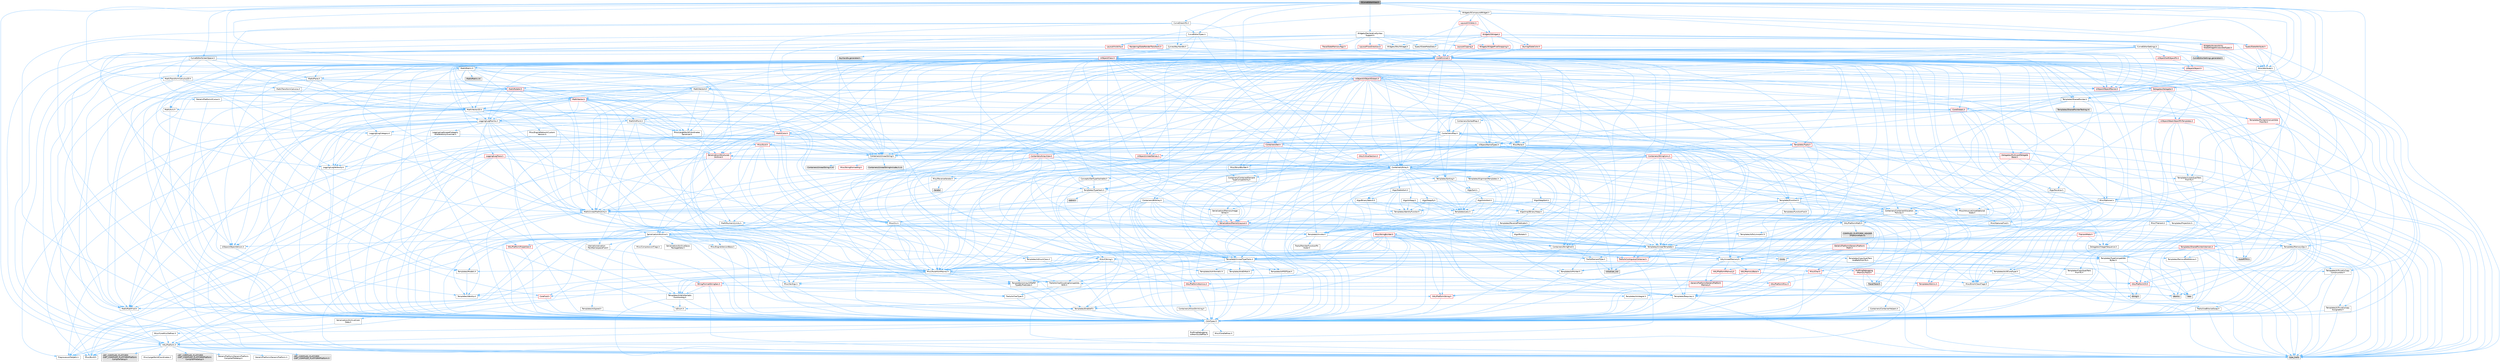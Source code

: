 digraph "SCurveEditorView.h"
{
 // INTERACTIVE_SVG=YES
 // LATEX_PDF_SIZE
  bgcolor="transparent";
  edge [fontname=Helvetica,fontsize=10,labelfontname=Helvetica,labelfontsize=10];
  node [fontname=Helvetica,fontsize=10,shape=box,height=0.2,width=0.4];
  Node1 [id="Node000001",label="SCurveEditorView.h",height=0.2,width=0.4,color="gray40", fillcolor="grey60", style="filled", fontcolor="black",tooltip=" "];
  Node1 -> Node2 [id="edge1_Node000001_Node000002",color="steelblue1",style="solid",tooltip=" "];
  Node2 [id="Node000002",label="Containers/Array.h",height=0.2,width=0.4,color="grey40", fillcolor="white", style="filled",URL="$df/dd0/Array_8h.html",tooltip=" "];
  Node2 -> Node3 [id="edge2_Node000002_Node000003",color="steelblue1",style="solid",tooltip=" "];
  Node3 [id="Node000003",label="CoreTypes.h",height=0.2,width=0.4,color="grey40", fillcolor="white", style="filled",URL="$dc/dec/CoreTypes_8h.html",tooltip=" "];
  Node3 -> Node4 [id="edge3_Node000003_Node000004",color="steelblue1",style="solid",tooltip=" "];
  Node4 [id="Node000004",label="HAL/Platform.h",height=0.2,width=0.4,color="grey40", fillcolor="white", style="filled",URL="$d9/dd0/Platform_8h.html",tooltip=" "];
  Node4 -> Node5 [id="edge4_Node000004_Node000005",color="steelblue1",style="solid",tooltip=" "];
  Node5 [id="Node000005",label="Misc/Build.h",height=0.2,width=0.4,color="grey40", fillcolor="white", style="filled",URL="$d3/dbb/Build_8h.html",tooltip=" "];
  Node4 -> Node6 [id="edge5_Node000004_Node000006",color="steelblue1",style="solid",tooltip=" "];
  Node6 [id="Node000006",label="Misc/LargeWorldCoordinates.h",height=0.2,width=0.4,color="grey40", fillcolor="white", style="filled",URL="$d2/dcb/LargeWorldCoordinates_8h.html",tooltip=" "];
  Node4 -> Node7 [id="edge6_Node000004_Node000007",color="steelblue1",style="solid",tooltip=" "];
  Node7 [id="Node000007",label="type_traits",height=0.2,width=0.4,color="grey60", fillcolor="#E0E0E0", style="filled",tooltip=" "];
  Node4 -> Node8 [id="edge7_Node000004_Node000008",color="steelblue1",style="solid",tooltip=" "];
  Node8 [id="Node000008",label="PreprocessorHelpers.h",height=0.2,width=0.4,color="grey40", fillcolor="white", style="filled",URL="$db/ddb/PreprocessorHelpers_8h.html",tooltip=" "];
  Node4 -> Node9 [id="edge8_Node000004_Node000009",color="steelblue1",style="solid",tooltip=" "];
  Node9 [id="Node000009",label="UBT_COMPILED_PLATFORM\l/UBT_COMPILED_PLATFORMPlatform\lCompilerPreSetup.h",height=0.2,width=0.4,color="grey60", fillcolor="#E0E0E0", style="filled",tooltip=" "];
  Node4 -> Node10 [id="edge9_Node000004_Node000010",color="steelblue1",style="solid",tooltip=" "];
  Node10 [id="Node000010",label="GenericPlatform/GenericPlatform\lCompilerPreSetup.h",height=0.2,width=0.4,color="grey40", fillcolor="white", style="filled",URL="$d9/dc8/GenericPlatformCompilerPreSetup_8h.html",tooltip=" "];
  Node4 -> Node11 [id="edge10_Node000004_Node000011",color="steelblue1",style="solid",tooltip=" "];
  Node11 [id="Node000011",label="GenericPlatform/GenericPlatform.h",height=0.2,width=0.4,color="grey40", fillcolor="white", style="filled",URL="$d6/d84/GenericPlatform_8h.html",tooltip=" "];
  Node4 -> Node12 [id="edge11_Node000004_Node000012",color="steelblue1",style="solid",tooltip=" "];
  Node12 [id="Node000012",label="UBT_COMPILED_PLATFORM\l/UBT_COMPILED_PLATFORMPlatform.h",height=0.2,width=0.4,color="grey60", fillcolor="#E0E0E0", style="filled",tooltip=" "];
  Node4 -> Node13 [id="edge12_Node000004_Node000013",color="steelblue1",style="solid",tooltip=" "];
  Node13 [id="Node000013",label="UBT_COMPILED_PLATFORM\l/UBT_COMPILED_PLATFORMPlatform\lCompilerSetup.h",height=0.2,width=0.4,color="grey60", fillcolor="#E0E0E0", style="filled",tooltip=" "];
  Node3 -> Node14 [id="edge13_Node000003_Node000014",color="steelblue1",style="solid",tooltip=" "];
  Node14 [id="Node000014",label="ProfilingDebugging\l/UMemoryDefines.h",height=0.2,width=0.4,color="grey40", fillcolor="white", style="filled",URL="$d2/da2/UMemoryDefines_8h.html",tooltip=" "];
  Node3 -> Node15 [id="edge14_Node000003_Node000015",color="steelblue1",style="solid",tooltip=" "];
  Node15 [id="Node000015",label="Misc/CoreMiscDefines.h",height=0.2,width=0.4,color="grey40", fillcolor="white", style="filled",URL="$da/d38/CoreMiscDefines_8h.html",tooltip=" "];
  Node15 -> Node4 [id="edge15_Node000015_Node000004",color="steelblue1",style="solid",tooltip=" "];
  Node15 -> Node8 [id="edge16_Node000015_Node000008",color="steelblue1",style="solid",tooltip=" "];
  Node3 -> Node16 [id="edge17_Node000003_Node000016",color="steelblue1",style="solid",tooltip=" "];
  Node16 [id="Node000016",label="Misc/CoreDefines.h",height=0.2,width=0.4,color="grey40", fillcolor="white", style="filled",URL="$d3/dd2/CoreDefines_8h.html",tooltip=" "];
  Node2 -> Node17 [id="edge18_Node000002_Node000017",color="steelblue1",style="solid",tooltip=" "];
  Node17 [id="Node000017",label="Misc/AssertionMacros.h",height=0.2,width=0.4,color="grey40", fillcolor="white", style="filled",URL="$d0/dfa/AssertionMacros_8h.html",tooltip=" "];
  Node17 -> Node3 [id="edge19_Node000017_Node000003",color="steelblue1",style="solid",tooltip=" "];
  Node17 -> Node4 [id="edge20_Node000017_Node000004",color="steelblue1",style="solid",tooltip=" "];
  Node17 -> Node18 [id="edge21_Node000017_Node000018",color="steelblue1",style="solid",tooltip=" "];
  Node18 [id="Node000018",label="HAL/PlatformMisc.h",height=0.2,width=0.4,color="red", fillcolor="#FFF0F0", style="filled",URL="$d0/df5/PlatformMisc_8h.html",tooltip=" "];
  Node18 -> Node3 [id="edge22_Node000018_Node000003",color="steelblue1",style="solid",tooltip=" "];
  Node17 -> Node8 [id="edge23_Node000017_Node000008",color="steelblue1",style="solid",tooltip=" "];
  Node17 -> Node54 [id="edge24_Node000017_Node000054",color="steelblue1",style="solid",tooltip=" "];
  Node54 [id="Node000054",label="Templates/EnableIf.h",height=0.2,width=0.4,color="grey40", fillcolor="white", style="filled",URL="$d7/d60/EnableIf_8h.html",tooltip=" "];
  Node54 -> Node3 [id="edge25_Node000054_Node000003",color="steelblue1",style="solid",tooltip=" "];
  Node17 -> Node55 [id="edge26_Node000017_Node000055",color="steelblue1",style="solid",tooltip=" "];
  Node55 [id="Node000055",label="Templates/IsArrayOrRefOf\lTypeByPredicate.h",height=0.2,width=0.4,color="grey40", fillcolor="white", style="filled",URL="$d6/da1/IsArrayOrRefOfTypeByPredicate_8h.html",tooltip=" "];
  Node55 -> Node3 [id="edge27_Node000055_Node000003",color="steelblue1",style="solid",tooltip=" "];
  Node17 -> Node56 [id="edge28_Node000017_Node000056",color="steelblue1",style="solid",tooltip=" "];
  Node56 [id="Node000056",label="Templates/IsValidVariadic\lFunctionArg.h",height=0.2,width=0.4,color="grey40", fillcolor="white", style="filled",URL="$d0/dc8/IsValidVariadicFunctionArg_8h.html",tooltip=" "];
  Node56 -> Node3 [id="edge29_Node000056_Node000003",color="steelblue1",style="solid",tooltip=" "];
  Node56 -> Node57 [id="edge30_Node000056_Node000057",color="steelblue1",style="solid",tooltip=" "];
  Node57 [id="Node000057",label="IsEnum.h",height=0.2,width=0.4,color="grey40", fillcolor="white", style="filled",URL="$d4/de5/IsEnum_8h.html",tooltip=" "];
  Node56 -> Node7 [id="edge31_Node000056_Node000007",color="steelblue1",style="solid",tooltip=" "];
  Node17 -> Node58 [id="edge32_Node000017_Node000058",color="steelblue1",style="solid",tooltip=" "];
  Node58 [id="Node000058",label="Traits/IsCharEncodingCompatible\lWith.h",height=0.2,width=0.4,color="grey40", fillcolor="white", style="filled",URL="$df/dd1/IsCharEncodingCompatibleWith_8h.html",tooltip=" "];
  Node58 -> Node7 [id="edge33_Node000058_Node000007",color="steelblue1",style="solid",tooltip=" "];
  Node58 -> Node59 [id="edge34_Node000058_Node000059",color="steelblue1",style="solid",tooltip=" "];
  Node59 [id="Node000059",label="Traits/IsCharType.h",height=0.2,width=0.4,color="grey40", fillcolor="white", style="filled",URL="$db/d51/IsCharType_8h.html",tooltip=" "];
  Node59 -> Node3 [id="edge35_Node000059_Node000003",color="steelblue1",style="solid",tooltip=" "];
  Node17 -> Node60 [id="edge36_Node000017_Node000060",color="steelblue1",style="solid",tooltip=" "];
  Node60 [id="Node000060",label="Misc/VarArgs.h",height=0.2,width=0.4,color="grey40", fillcolor="white", style="filled",URL="$d5/d6f/VarArgs_8h.html",tooltip=" "];
  Node60 -> Node3 [id="edge37_Node000060_Node000003",color="steelblue1",style="solid",tooltip=" "];
  Node17 -> Node61 [id="edge38_Node000017_Node000061",color="steelblue1",style="solid",tooltip=" "];
  Node61 [id="Node000061",label="String/FormatStringSan.h",height=0.2,width=0.4,color="red", fillcolor="#FFF0F0", style="filled",URL="$d3/d8b/FormatStringSan_8h.html",tooltip=" "];
  Node61 -> Node7 [id="edge39_Node000061_Node000007",color="steelblue1",style="solid",tooltip=" "];
  Node61 -> Node3 [id="edge40_Node000061_Node000003",color="steelblue1",style="solid",tooltip=" "];
  Node61 -> Node62 [id="edge41_Node000061_Node000062",color="steelblue1",style="solid",tooltip=" "];
  Node62 [id="Node000062",label="Templates/Requires.h",height=0.2,width=0.4,color="grey40", fillcolor="white", style="filled",URL="$dc/d96/Requires_8h.html",tooltip=" "];
  Node62 -> Node54 [id="edge42_Node000062_Node000054",color="steelblue1",style="solid",tooltip=" "];
  Node62 -> Node7 [id="edge43_Node000062_Node000007",color="steelblue1",style="solid",tooltip=" "];
  Node61 -> Node63 [id="edge44_Node000061_Node000063",color="steelblue1",style="solid",tooltip=" "];
  Node63 [id="Node000063",label="Templates/Identity.h",height=0.2,width=0.4,color="grey40", fillcolor="white", style="filled",URL="$d0/dd5/Identity_8h.html",tooltip=" "];
  Node61 -> Node56 [id="edge45_Node000061_Node000056",color="steelblue1",style="solid",tooltip=" "];
  Node61 -> Node59 [id="edge46_Node000061_Node000059",color="steelblue1",style="solid",tooltip=" "];
  Node17 -> Node67 [id="edge47_Node000017_Node000067",color="steelblue1",style="solid",tooltip=" "];
  Node67 [id="Node000067",label="atomic",height=0.2,width=0.4,color="grey60", fillcolor="#E0E0E0", style="filled",tooltip=" "];
  Node2 -> Node68 [id="edge48_Node000002_Node000068",color="steelblue1",style="solid",tooltip=" "];
  Node68 [id="Node000068",label="Misc/IntrusiveUnsetOptional\lState.h",height=0.2,width=0.4,color="grey40", fillcolor="white", style="filled",URL="$d2/d0a/IntrusiveUnsetOptionalState_8h.html",tooltip=" "];
  Node68 -> Node69 [id="edge49_Node000068_Node000069",color="steelblue1",style="solid",tooltip=" "];
  Node69 [id="Node000069",label="Misc/OptionalFwd.h",height=0.2,width=0.4,color="grey40", fillcolor="white", style="filled",URL="$dc/d50/OptionalFwd_8h.html",tooltip=" "];
  Node2 -> Node70 [id="edge50_Node000002_Node000070",color="steelblue1",style="solid",tooltip=" "];
  Node70 [id="Node000070",label="Misc/ReverseIterate.h",height=0.2,width=0.4,color="grey40", fillcolor="white", style="filled",URL="$db/de3/ReverseIterate_8h.html",tooltip=" "];
  Node70 -> Node4 [id="edge51_Node000070_Node000004",color="steelblue1",style="solid",tooltip=" "];
  Node70 -> Node71 [id="edge52_Node000070_Node000071",color="steelblue1",style="solid",tooltip=" "];
  Node71 [id="Node000071",label="iterator",height=0.2,width=0.4,color="grey60", fillcolor="#E0E0E0", style="filled",tooltip=" "];
  Node2 -> Node72 [id="edge53_Node000002_Node000072",color="steelblue1",style="solid",tooltip=" "];
  Node72 [id="Node000072",label="HAL/UnrealMemory.h",height=0.2,width=0.4,color="grey40", fillcolor="white", style="filled",URL="$d9/d96/UnrealMemory_8h.html",tooltip=" "];
  Node72 -> Node3 [id="edge54_Node000072_Node000003",color="steelblue1",style="solid",tooltip=" "];
  Node72 -> Node73 [id="edge55_Node000072_Node000073",color="steelblue1",style="solid",tooltip=" "];
  Node73 [id="Node000073",label="GenericPlatform/GenericPlatform\lMemory.h",height=0.2,width=0.4,color="red", fillcolor="#FFF0F0", style="filled",URL="$dd/d22/GenericPlatformMemory_8h.html",tooltip=" "];
  Node73 -> Node25 [id="edge56_Node000073_Node000025",color="steelblue1",style="solid",tooltip=" "];
  Node25 [id="Node000025",label="CoreFwd.h",height=0.2,width=0.4,color="red", fillcolor="#FFF0F0", style="filled",URL="$d1/d1e/CoreFwd_8h.html",tooltip=" "];
  Node25 -> Node3 [id="edge57_Node000025_Node000003",color="steelblue1",style="solid",tooltip=" "];
  Node25 -> Node27 [id="edge58_Node000025_Node000027",color="steelblue1",style="solid",tooltip=" "];
  Node27 [id="Node000027",label="Math/MathFwd.h",height=0.2,width=0.4,color="grey40", fillcolor="white", style="filled",URL="$d2/d10/MathFwd_8h.html",tooltip=" "];
  Node27 -> Node4 [id="edge59_Node000027_Node000004",color="steelblue1",style="solid",tooltip=" "];
  Node73 -> Node3 [id="edge60_Node000073_Node000003",color="steelblue1",style="solid",tooltip=" "];
  Node73 -> Node74 [id="edge61_Node000073_Node000074",color="steelblue1",style="solid",tooltip=" "];
  Node74 [id="Node000074",label="HAL/PlatformString.h",height=0.2,width=0.4,color="red", fillcolor="#FFF0F0", style="filled",URL="$db/db5/PlatformString_8h.html",tooltip=" "];
  Node74 -> Node3 [id="edge62_Node000074_Node000003",color="steelblue1",style="solid",tooltip=" "];
  Node73 -> Node39 [id="edge63_Node000073_Node000039",color="steelblue1",style="solid",tooltip=" "];
  Node39 [id="Node000039",label="string.h",height=0.2,width=0.4,color="grey60", fillcolor="#E0E0E0", style="filled",tooltip=" "];
  Node72 -> Node76 [id="edge64_Node000072_Node000076",color="steelblue1",style="solid",tooltip=" "];
  Node76 [id="Node000076",label="HAL/MemoryBase.h",height=0.2,width=0.4,color="red", fillcolor="#FFF0F0", style="filled",URL="$d6/d9f/MemoryBase_8h.html",tooltip=" "];
  Node76 -> Node3 [id="edge65_Node000076_Node000003",color="steelblue1",style="solid",tooltip=" "];
  Node76 -> Node47 [id="edge66_Node000076_Node000047",color="steelblue1",style="solid",tooltip=" "];
  Node47 [id="Node000047",label="HAL/PlatformAtomics.h",height=0.2,width=0.4,color="red", fillcolor="#FFF0F0", style="filled",URL="$d3/d36/PlatformAtomics_8h.html",tooltip=" "];
  Node47 -> Node3 [id="edge67_Node000047_Node000003",color="steelblue1",style="solid",tooltip=" "];
  Node76 -> Node30 [id="edge68_Node000076_Node000030",color="steelblue1",style="solid",tooltip=" "];
  Node30 [id="Node000030",label="HAL/PlatformCrt.h",height=0.2,width=0.4,color="red", fillcolor="#FFF0F0", style="filled",URL="$d8/d75/PlatformCrt_8h.html",tooltip=" "];
  Node30 -> Node31 [id="edge69_Node000030_Node000031",color="steelblue1",style="solid",tooltip=" "];
  Node31 [id="Node000031",label="new",height=0.2,width=0.4,color="grey60", fillcolor="#E0E0E0", style="filled",tooltip=" "];
  Node30 -> Node39 [id="edge70_Node000030_Node000039",color="steelblue1",style="solid",tooltip=" "];
  Node76 -> Node80 [id="edge71_Node000076_Node000080",color="steelblue1",style="solid",tooltip=" "];
  Node80 [id="Node000080",label="Templates/Atomic.h",height=0.2,width=0.4,color="red", fillcolor="#FFF0F0", style="filled",URL="$d3/d91/Atomic_8h.html",tooltip=" "];
  Node80 -> Node83 [id="edge72_Node000080_Node000083",color="steelblue1",style="solid",tooltip=" "];
  Node83 [id="Node000083",label="Templates/IsIntegral.h",height=0.2,width=0.4,color="grey40", fillcolor="white", style="filled",URL="$da/d64/IsIntegral_8h.html",tooltip=" "];
  Node83 -> Node3 [id="edge73_Node000083_Node000003",color="steelblue1",style="solid",tooltip=" "];
  Node80 -> Node67 [id="edge74_Node000080_Node000067",color="steelblue1",style="solid",tooltip=" "];
  Node72 -> Node89 [id="edge75_Node000072_Node000089",color="steelblue1",style="solid",tooltip=" "];
  Node89 [id="Node000089",label="HAL/PlatformMemory.h",height=0.2,width=0.4,color="red", fillcolor="#FFF0F0", style="filled",URL="$de/d68/PlatformMemory_8h.html",tooltip=" "];
  Node89 -> Node3 [id="edge76_Node000089_Node000003",color="steelblue1",style="solid",tooltip=" "];
  Node89 -> Node73 [id="edge77_Node000089_Node000073",color="steelblue1",style="solid",tooltip=" "];
  Node72 -> Node91 [id="edge78_Node000072_Node000091",color="steelblue1",style="solid",tooltip=" "];
  Node91 [id="Node000091",label="ProfilingDebugging\l/MemoryTrace.h",height=0.2,width=0.4,color="red", fillcolor="#FFF0F0", style="filled",URL="$da/dd7/MemoryTrace_8h.html",tooltip=" "];
  Node91 -> Node4 [id="edge79_Node000091_Node000004",color="steelblue1",style="solid",tooltip=" "];
  Node91 -> Node42 [id="edge80_Node000091_Node000042",color="steelblue1",style="solid",tooltip=" "];
  Node42 [id="Node000042",label="Misc/EnumClassFlags.h",height=0.2,width=0.4,color="grey40", fillcolor="white", style="filled",URL="$d8/de7/EnumClassFlags_8h.html",tooltip=" "];
  Node91 -> Node53 [id="edge81_Node000091_Node000053",color="steelblue1",style="solid",tooltip=" "];
  Node53 [id="Node000053",label="Trace/Trace.h",height=0.2,width=0.4,color="grey60", fillcolor="#E0E0E0", style="filled",tooltip=" "];
  Node72 -> Node92 [id="edge82_Node000072_Node000092",color="steelblue1",style="solid",tooltip=" "];
  Node92 [id="Node000092",label="Templates/IsPointer.h",height=0.2,width=0.4,color="grey40", fillcolor="white", style="filled",URL="$d7/d05/IsPointer_8h.html",tooltip=" "];
  Node92 -> Node3 [id="edge83_Node000092_Node000003",color="steelblue1",style="solid",tooltip=" "];
  Node2 -> Node93 [id="edge84_Node000002_Node000093",color="steelblue1",style="solid",tooltip=" "];
  Node93 [id="Node000093",label="Templates/UnrealTypeTraits.h",height=0.2,width=0.4,color="grey40", fillcolor="white", style="filled",URL="$d2/d2d/UnrealTypeTraits_8h.html",tooltip=" "];
  Node93 -> Node3 [id="edge85_Node000093_Node000003",color="steelblue1",style="solid",tooltip=" "];
  Node93 -> Node92 [id="edge86_Node000093_Node000092",color="steelblue1",style="solid",tooltip=" "];
  Node93 -> Node17 [id="edge87_Node000093_Node000017",color="steelblue1",style="solid",tooltip=" "];
  Node93 -> Node85 [id="edge88_Node000093_Node000085",color="steelblue1",style="solid",tooltip=" "];
  Node85 [id="Node000085",label="Templates/AndOrNot.h",height=0.2,width=0.4,color="grey40", fillcolor="white", style="filled",URL="$db/d0a/AndOrNot_8h.html",tooltip=" "];
  Node85 -> Node3 [id="edge89_Node000085_Node000003",color="steelblue1",style="solid",tooltip=" "];
  Node93 -> Node54 [id="edge90_Node000093_Node000054",color="steelblue1",style="solid",tooltip=" "];
  Node93 -> Node94 [id="edge91_Node000093_Node000094",color="steelblue1",style="solid",tooltip=" "];
  Node94 [id="Node000094",label="Templates/IsArithmetic.h",height=0.2,width=0.4,color="grey40", fillcolor="white", style="filled",URL="$d2/d5d/IsArithmetic_8h.html",tooltip=" "];
  Node94 -> Node3 [id="edge92_Node000094_Node000003",color="steelblue1",style="solid",tooltip=" "];
  Node93 -> Node57 [id="edge93_Node000093_Node000057",color="steelblue1",style="solid",tooltip=" "];
  Node93 -> Node95 [id="edge94_Node000093_Node000095",color="steelblue1",style="solid",tooltip=" "];
  Node95 [id="Node000095",label="Templates/Models.h",height=0.2,width=0.4,color="grey40", fillcolor="white", style="filled",URL="$d3/d0c/Models_8h.html",tooltip=" "];
  Node95 -> Node63 [id="edge95_Node000095_Node000063",color="steelblue1",style="solid",tooltip=" "];
  Node93 -> Node96 [id="edge96_Node000093_Node000096",color="steelblue1",style="solid",tooltip=" "];
  Node96 [id="Node000096",label="Templates/IsPODType.h",height=0.2,width=0.4,color="grey40", fillcolor="white", style="filled",URL="$d7/db1/IsPODType_8h.html",tooltip=" "];
  Node96 -> Node3 [id="edge97_Node000096_Node000003",color="steelblue1",style="solid",tooltip=" "];
  Node93 -> Node97 [id="edge98_Node000093_Node000097",color="steelblue1",style="solid",tooltip=" "];
  Node97 [id="Node000097",label="Templates/IsUECoreType.h",height=0.2,width=0.4,color="grey40", fillcolor="white", style="filled",URL="$d1/db8/IsUECoreType_8h.html",tooltip=" "];
  Node97 -> Node3 [id="edge99_Node000097_Node000003",color="steelblue1",style="solid",tooltip=" "];
  Node97 -> Node7 [id="edge100_Node000097_Node000007",color="steelblue1",style="solid",tooltip=" "];
  Node93 -> Node86 [id="edge101_Node000093_Node000086",color="steelblue1",style="solid",tooltip=" "];
  Node86 [id="Node000086",label="Templates/IsTriviallyCopy\lConstructible.h",height=0.2,width=0.4,color="grey40", fillcolor="white", style="filled",URL="$d3/d78/IsTriviallyCopyConstructible_8h.html",tooltip=" "];
  Node86 -> Node3 [id="edge102_Node000086_Node000003",color="steelblue1",style="solid",tooltip=" "];
  Node86 -> Node7 [id="edge103_Node000086_Node000007",color="steelblue1",style="solid",tooltip=" "];
  Node2 -> Node98 [id="edge104_Node000002_Node000098",color="steelblue1",style="solid",tooltip=" "];
  Node98 [id="Node000098",label="Templates/UnrealTemplate.h",height=0.2,width=0.4,color="grey40", fillcolor="white", style="filled",URL="$d4/d24/UnrealTemplate_8h.html",tooltip=" "];
  Node98 -> Node3 [id="edge105_Node000098_Node000003",color="steelblue1",style="solid",tooltip=" "];
  Node98 -> Node92 [id="edge106_Node000098_Node000092",color="steelblue1",style="solid",tooltip=" "];
  Node98 -> Node72 [id="edge107_Node000098_Node000072",color="steelblue1",style="solid",tooltip=" "];
  Node98 -> Node99 [id="edge108_Node000098_Node000099",color="steelblue1",style="solid",tooltip=" "];
  Node99 [id="Node000099",label="Templates/CopyQualifiers\lAndRefsFromTo.h",height=0.2,width=0.4,color="grey40", fillcolor="white", style="filled",URL="$d3/db3/CopyQualifiersAndRefsFromTo_8h.html",tooltip=" "];
  Node99 -> Node100 [id="edge109_Node000099_Node000100",color="steelblue1",style="solid",tooltip=" "];
  Node100 [id="Node000100",label="Templates/CopyQualifiers\lFromTo.h",height=0.2,width=0.4,color="grey40", fillcolor="white", style="filled",URL="$d5/db4/CopyQualifiersFromTo_8h.html",tooltip=" "];
  Node98 -> Node93 [id="edge110_Node000098_Node000093",color="steelblue1",style="solid",tooltip=" "];
  Node98 -> Node101 [id="edge111_Node000098_Node000101",color="steelblue1",style="solid",tooltip=" "];
  Node101 [id="Node000101",label="Templates/RemoveReference.h",height=0.2,width=0.4,color="grey40", fillcolor="white", style="filled",URL="$da/dbe/RemoveReference_8h.html",tooltip=" "];
  Node101 -> Node3 [id="edge112_Node000101_Node000003",color="steelblue1",style="solid",tooltip=" "];
  Node98 -> Node62 [id="edge113_Node000098_Node000062",color="steelblue1",style="solid",tooltip=" "];
  Node98 -> Node102 [id="edge114_Node000098_Node000102",color="steelblue1",style="solid",tooltip=" "];
  Node102 [id="Node000102",label="Templates/TypeCompatible\lBytes.h",height=0.2,width=0.4,color="grey40", fillcolor="white", style="filled",URL="$df/d0a/TypeCompatibleBytes_8h.html",tooltip=" "];
  Node102 -> Node3 [id="edge115_Node000102_Node000003",color="steelblue1",style="solid",tooltip=" "];
  Node102 -> Node39 [id="edge116_Node000102_Node000039",color="steelblue1",style="solid",tooltip=" "];
  Node102 -> Node31 [id="edge117_Node000102_Node000031",color="steelblue1",style="solid",tooltip=" "];
  Node102 -> Node7 [id="edge118_Node000102_Node000007",color="steelblue1",style="solid",tooltip=" "];
  Node98 -> Node63 [id="edge119_Node000098_Node000063",color="steelblue1",style="solid",tooltip=" "];
  Node98 -> Node23 [id="edge120_Node000098_Node000023",color="steelblue1",style="solid",tooltip=" "];
  Node23 [id="Node000023",label="Traits/IsContiguousContainer.h",height=0.2,width=0.4,color="red", fillcolor="#FFF0F0", style="filled",URL="$d5/d3c/IsContiguousContainer_8h.html",tooltip=" "];
  Node23 -> Node3 [id="edge121_Node000023_Node000003",color="steelblue1",style="solid",tooltip=" "];
  Node23 -> Node22 [id="edge122_Node000023_Node000022",color="steelblue1",style="solid",tooltip=" "];
  Node22 [id="Node000022",label="initializer_list",height=0.2,width=0.4,color="grey60", fillcolor="#E0E0E0", style="filled",tooltip=" "];
  Node98 -> Node103 [id="edge123_Node000098_Node000103",color="steelblue1",style="solid",tooltip=" "];
  Node103 [id="Node000103",label="Traits/UseBitwiseSwap.h",height=0.2,width=0.4,color="grey40", fillcolor="white", style="filled",URL="$db/df3/UseBitwiseSwap_8h.html",tooltip=" "];
  Node103 -> Node3 [id="edge124_Node000103_Node000003",color="steelblue1",style="solid",tooltip=" "];
  Node103 -> Node7 [id="edge125_Node000103_Node000007",color="steelblue1",style="solid",tooltip=" "];
  Node98 -> Node7 [id="edge126_Node000098_Node000007",color="steelblue1",style="solid",tooltip=" "];
  Node2 -> Node104 [id="edge127_Node000002_Node000104",color="steelblue1",style="solid",tooltip=" "];
  Node104 [id="Node000104",label="Containers/AllowShrinking.h",height=0.2,width=0.4,color="grey40", fillcolor="white", style="filled",URL="$d7/d1a/AllowShrinking_8h.html",tooltip=" "];
  Node104 -> Node3 [id="edge128_Node000104_Node000003",color="steelblue1",style="solid",tooltip=" "];
  Node2 -> Node105 [id="edge129_Node000002_Node000105",color="steelblue1",style="solid",tooltip=" "];
  Node105 [id="Node000105",label="Containers/ContainerAllocation\lPolicies.h",height=0.2,width=0.4,color="grey40", fillcolor="white", style="filled",URL="$d7/dff/ContainerAllocationPolicies_8h.html",tooltip=" "];
  Node105 -> Node3 [id="edge130_Node000105_Node000003",color="steelblue1",style="solid",tooltip=" "];
  Node105 -> Node106 [id="edge131_Node000105_Node000106",color="steelblue1",style="solid",tooltip=" "];
  Node106 [id="Node000106",label="Containers/ContainerHelpers.h",height=0.2,width=0.4,color="grey40", fillcolor="white", style="filled",URL="$d7/d33/ContainerHelpers_8h.html",tooltip=" "];
  Node106 -> Node3 [id="edge132_Node000106_Node000003",color="steelblue1",style="solid",tooltip=" "];
  Node105 -> Node105 [id="edge133_Node000105_Node000105",color="steelblue1",style="solid",tooltip=" "];
  Node105 -> Node107 [id="edge134_Node000105_Node000107",color="steelblue1",style="solid",tooltip=" "];
  Node107 [id="Node000107",label="HAL/PlatformMath.h",height=0.2,width=0.4,color="grey40", fillcolor="white", style="filled",URL="$dc/d53/PlatformMath_8h.html",tooltip=" "];
  Node107 -> Node3 [id="edge135_Node000107_Node000003",color="steelblue1",style="solid",tooltip=" "];
  Node107 -> Node108 [id="edge136_Node000107_Node000108",color="steelblue1",style="solid",tooltip=" "];
  Node108 [id="Node000108",label="GenericPlatform/GenericPlatform\lMath.h",height=0.2,width=0.4,color="red", fillcolor="#FFF0F0", style="filled",URL="$d5/d79/GenericPlatformMath_8h.html",tooltip=" "];
  Node108 -> Node3 [id="edge137_Node000108_Node000003",color="steelblue1",style="solid",tooltip=" "];
  Node108 -> Node30 [id="edge138_Node000108_Node000030",color="steelblue1",style="solid",tooltip=" "];
  Node108 -> Node85 [id="edge139_Node000108_Node000085",color="steelblue1",style="solid",tooltip=" "];
  Node108 -> Node93 [id="edge140_Node000108_Node000093",color="steelblue1",style="solid",tooltip=" "];
  Node108 -> Node62 [id="edge141_Node000108_Node000062",color="steelblue1",style="solid",tooltip=" "];
  Node108 -> Node102 [id="edge142_Node000108_Node000102",color="steelblue1",style="solid",tooltip=" "];
  Node108 -> Node113 [id="edge143_Node000108_Node000113",color="steelblue1",style="solid",tooltip=" "];
  Node113 [id="Node000113",label="limits",height=0.2,width=0.4,color="grey60", fillcolor="#E0E0E0", style="filled",tooltip=" "];
  Node108 -> Node7 [id="edge144_Node000108_Node000007",color="steelblue1",style="solid",tooltip=" "];
  Node107 -> Node114 [id="edge145_Node000107_Node000114",color="steelblue1",style="solid",tooltip=" "];
  Node114 [id="Node000114",label="COMPILED_PLATFORM_HEADER\l(PlatformMath.h)",height=0.2,width=0.4,color="grey60", fillcolor="#E0E0E0", style="filled",tooltip=" "];
  Node105 -> Node72 [id="edge146_Node000105_Node000072",color="steelblue1",style="solid",tooltip=" "];
  Node105 -> Node40 [id="edge147_Node000105_Node000040",color="steelblue1",style="solid",tooltip=" "];
  Node40 [id="Node000040",label="Math/NumericLimits.h",height=0.2,width=0.4,color="grey40", fillcolor="white", style="filled",URL="$df/d1b/NumericLimits_8h.html",tooltip=" "];
  Node40 -> Node3 [id="edge148_Node000040_Node000003",color="steelblue1",style="solid",tooltip=" "];
  Node105 -> Node17 [id="edge149_Node000105_Node000017",color="steelblue1",style="solid",tooltip=" "];
  Node105 -> Node115 [id="edge150_Node000105_Node000115",color="steelblue1",style="solid",tooltip=" "];
  Node115 [id="Node000115",label="Templates/IsPolymorphic.h",height=0.2,width=0.4,color="grey40", fillcolor="white", style="filled",URL="$dc/d20/IsPolymorphic_8h.html",tooltip=" "];
  Node105 -> Node116 [id="edge151_Node000105_Node000116",color="steelblue1",style="solid",tooltip=" "];
  Node116 [id="Node000116",label="Templates/MemoryOps.h",height=0.2,width=0.4,color="grey40", fillcolor="white", style="filled",URL="$db/dea/MemoryOps_8h.html",tooltip=" "];
  Node116 -> Node3 [id="edge152_Node000116_Node000003",color="steelblue1",style="solid",tooltip=" "];
  Node116 -> Node72 [id="edge153_Node000116_Node000072",color="steelblue1",style="solid",tooltip=" "];
  Node116 -> Node87 [id="edge154_Node000116_Node000087",color="steelblue1",style="solid",tooltip=" "];
  Node87 [id="Node000087",label="Templates/IsTriviallyCopy\lAssignable.h",height=0.2,width=0.4,color="grey40", fillcolor="white", style="filled",URL="$d2/df2/IsTriviallyCopyAssignable_8h.html",tooltip=" "];
  Node87 -> Node3 [id="edge155_Node000087_Node000003",color="steelblue1",style="solid",tooltip=" "];
  Node87 -> Node7 [id="edge156_Node000087_Node000007",color="steelblue1",style="solid",tooltip=" "];
  Node116 -> Node86 [id="edge157_Node000116_Node000086",color="steelblue1",style="solid",tooltip=" "];
  Node116 -> Node62 [id="edge158_Node000116_Node000062",color="steelblue1",style="solid",tooltip=" "];
  Node116 -> Node93 [id="edge159_Node000116_Node000093",color="steelblue1",style="solid",tooltip=" "];
  Node116 -> Node103 [id="edge160_Node000116_Node000103",color="steelblue1",style="solid",tooltip=" "];
  Node116 -> Node31 [id="edge161_Node000116_Node000031",color="steelblue1",style="solid",tooltip=" "];
  Node116 -> Node7 [id="edge162_Node000116_Node000007",color="steelblue1",style="solid",tooltip=" "];
  Node105 -> Node102 [id="edge163_Node000105_Node000102",color="steelblue1",style="solid",tooltip=" "];
  Node105 -> Node7 [id="edge164_Node000105_Node000007",color="steelblue1",style="solid",tooltip=" "];
  Node2 -> Node117 [id="edge165_Node000002_Node000117",color="steelblue1",style="solid",tooltip=" "];
  Node117 [id="Node000117",label="Containers/ContainerElement\lTypeCompatibility.h",height=0.2,width=0.4,color="grey40", fillcolor="white", style="filled",URL="$df/ddf/ContainerElementTypeCompatibility_8h.html",tooltip=" "];
  Node117 -> Node3 [id="edge166_Node000117_Node000003",color="steelblue1",style="solid",tooltip=" "];
  Node117 -> Node93 [id="edge167_Node000117_Node000093",color="steelblue1",style="solid",tooltip=" "];
  Node2 -> Node118 [id="edge168_Node000002_Node000118",color="steelblue1",style="solid",tooltip=" "];
  Node118 [id="Node000118",label="Serialization/Archive.h",height=0.2,width=0.4,color="grey40", fillcolor="white", style="filled",URL="$d7/d3b/Archive_8h.html",tooltip=" "];
  Node118 -> Node25 [id="edge169_Node000118_Node000025",color="steelblue1",style="solid",tooltip=" "];
  Node118 -> Node3 [id="edge170_Node000118_Node000003",color="steelblue1",style="solid",tooltip=" "];
  Node118 -> Node119 [id="edge171_Node000118_Node000119",color="steelblue1",style="solid",tooltip=" "];
  Node119 [id="Node000119",label="HAL/PlatformProperties.h",height=0.2,width=0.4,color="red", fillcolor="#FFF0F0", style="filled",URL="$d9/db0/PlatformProperties_8h.html",tooltip=" "];
  Node119 -> Node3 [id="edge172_Node000119_Node000003",color="steelblue1",style="solid",tooltip=" "];
  Node118 -> Node122 [id="edge173_Node000118_Node000122",color="steelblue1",style="solid",tooltip=" "];
  Node122 [id="Node000122",label="Internationalization\l/TextNamespaceFwd.h",height=0.2,width=0.4,color="grey40", fillcolor="white", style="filled",URL="$d8/d97/TextNamespaceFwd_8h.html",tooltip=" "];
  Node122 -> Node3 [id="edge174_Node000122_Node000003",color="steelblue1",style="solid",tooltip=" "];
  Node118 -> Node27 [id="edge175_Node000118_Node000027",color="steelblue1",style="solid",tooltip=" "];
  Node118 -> Node17 [id="edge176_Node000118_Node000017",color="steelblue1",style="solid",tooltip=" "];
  Node118 -> Node5 [id="edge177_Node000118_Node000005",color="steelblue1",style="solid",tooltip=" "];
  Node118 -> Node41 [id="edge178_Node000118_Node000041",color="steelblue1",style="solid",tooltip=" "];
  Node41 [id="Node000041",label="Misc/CompressionFlags.h",height=0.2,width=0.4,color="grey40", fillcolor="white", style="filled",URL="$d9/d76/CompressionFlags_8h.html",tooltip=" "];
  Node118 -> Node123 [id="edge179_Node000118_Node000123",color="steelblue1",style="solid",tooltip=" "];
  Node123 [id="Node000123",label="Misc/EngineVersionBase.h",height=0.2,width=0.4,color="grey40", fillcolor="white", style="filled",URL="$d5/d2b/EngineVersionBase_8h.html",tooltip=" "];
  Node123 -> Node3 [id="edge180_Node000123_Node000003",color="steelblue1",style="solid",tooltip=" "];
  Node118 -> Node60 [id="edge181_Node000118_Node000060",color="steelblue1",style="solid",tooltip=" "];
  Node118 -> Node124 [id="edge182_Node000118_Node000124",color="steelblue1",style="solid",tooltip=" "];
  Node124 [id="Node000124",label="Serialization/ArchiveCook\lData.h",height=0.2,width=0.4,color="grey40", fillcolor="white", style="filled",URL="$dc/db6/ArchiveCookData_8h.html",tooltip=" "];
  Node124 -> Node4 [id="edge183_Node000124_Node000004",color="steelblue1",style="solid",tooltip=" "];
  Node118 -> Node125 [id="edge184_Node000118_Node000125",color="steelblue1",style="solid",tooltip=" "];
  Node125 [id="Node000125",label="Serialization/ArchiveSave\lPackageData.h",height=0.2,width=0.4,color="grey40", fillcolor="white", style="filled",URL="$d1/d37/ArchiveSavePackageData_8h.html",tooltip=" "];
  Node118 -> Node54 [id="edge185_Node000118_Node000054",color="steelblue1",style="solid",tooltip=" "];
  Node118 -> Node55 [id="edge186_Node000118_Node000055",color="steelblue1",style="solid",tooltip=" "];
  Node118 -> Node126 [id="edge187_Node000118_Node000126",color="steelblue1",style="solid",tooltip=" "];
  Node126 [id="Node000126",label="Templates/IsEnumClass.h",height=0.2,width=0.4,color="grey40", fillcolor="white", style="filled",URL="$d7/d15/IsEnumClass_8h.html",tooltip=" "];
  Node126 -> Node3 [id="edge188_Node000126_Node000003",color="steelblue1",style="solid",tooltip=" "];
  Node126 -> Node85 [id="edge189_Node000126_Node000085",color="steelblue1",style="solid",tooltip=" "];
  Node118 -> Node112 [id="edge190_Node000118_Node000112",color="steelblue1",style="solid",tooltip=" "];
  Node112 [id="Node000112",label="Templates/IsSigned.h",height=0.2,width=0.4,color="grey40", fillcolor="white", style="filled",URL="$d8/dd8/IsSigned_8h.html",tooltip=" "];
  Node112 -> Node3 [id="edge191_Node000112_Node000003",color="steelblue1",style="solid",tooltip=" "];
  Node118 -> Node56 [id="edge192_Node000118_Node000056",color="steelblue1",style="solid",tooltip=" "];
  Node118 -> Node98 [id="edge193_Node000118_Node000098",color="steelblue1",style="solid",tooltip=" "];
  Node118 -> Node58 [id="edge194_Node000118_Node000058",color="steelblue1",style="solid",tooltip=" "];
  Node118 -> Node127 [id="edge195_Node000118_Node000127",color="steelblue1",style="solid",tooltip=" "];
  Node127 [id="Node000127",label="UObject/ObjectVersion.h",height=0.2,width=0.4,color="grey40", fillcolor="white", style="filled",URL="$da/d63/ObjectVersion_8h.html",tooltip=" "];
  Node127 -> Node3 [id="edge196_Node000127_Node000003",color="steelblue1",style="solid",tooltip=" "];
  Node2 -> Node128 [id="edge197_Node000002_Node000128",color="steelblue1",style="solid",tooltip=" "];
  Node128 [id="Node000128",label="Serialization/MemoryImage\lWriter.h",height=0.2,width=0.4,color="grey40", fillcolor="white", style="filled",URL="$d0/d08/MemoryImageWriter_8h.html",tooltip=" "];
  Node128 -> Node3 [id="edge198_Node000128_Node000003",color="steelblue1",style="solid",tooltip=" "];
  Node128 -> Node129 [id="edge199_Node000128_Node000129",color="steelblue1",style="solid",tooltip=" "];
  Node129 [id="Node000129",label="Serialization/MemoryLayout.h",height=0.2,width=0.4,color="red", fillcolor="#FFF0F0", style="filled",URL="$d7/d66/MemoryLayout_8h.html",tooltip=" "];
  Node129 -> Node20 [id="edge200_Node000129_Node000020",color="steelblue1",style="solid",tooltip=" "];
  Node20 [id="Node000020",label="Containers/StringFwd.h",height=0.2,width=0.4,color="grey40", fillcolor="white", style="filled",URL="$df/d37/StringFwd_8h.html",tooltip=" "];
  Node20 -> Node3 [id="edge201_Node000020_Node000003",color="steelblue1",style="solid",tooltip=" "];
  Node20 -> Node21 [id="edge202_Node000020_Node000021",color="steelblue1",style="solid",tooltip=" "];
  Node21 [id="Node000021",label="Traits/ElementType.h",height=0.2,width=0.4,color="grey40", fillcolor="white", style="filled",URL="$d5/d4f/ElementType_8h.html",tooltip=" "];
  Node21 -> Node4 [id="edge203_Node000021_Node000004",color="steelblue1",style="solid",tooltip=" "];
  Node21 -> Node22 [id="edge204_Node000021_Node000022",color="steelblue1",style="solid",tooltip=" "];
  Node21 -> Node7 [id="edge205_Node000021_Node000007",color="steelblue1",style="solid",tooltip=" "];
  Node20 -> Node23 [id="edge206_Node000020_Node000023",color="steelblue1",style="solid",tooltip=" "];
  Node129 -> Node72 [id="edge207_Node000129_Node000072",color="steelblue1",style="solid",tooltip=" "];
  Node129 -> Node54 [id="edge208_Node000129_Node000054",color="steelblue1",style="solid",tooltip=" "];
  Node129 -> Node115 [id="edge209_Node000129_Node000115",color="steelblue1",style="solid",tooltip=" "];
  Node129 -> Node95 [id="edge210_Node000129_Node000095",color="steelblue1",style="solid",tooltip=" "];
  Node129 -> Node98 [id="edge211_Node000129_Node000098",color="steelblue1",style="solid",tooltip=" "];
  Node2 -> Node142 [id="edge212_Node000002_Node000142",color="steelblue1",style="solid",tooltip=" "];
  Node142 [id="Node000142",label="Algo/Heapify.h",height=0.2,width=0.4,color="grey40", fillcolor="white", style="filled",URL="$d0/d2a/Heapify_8h.html",tooltip=" "];
  Node142 -> Node143 [id="edge213_Node000142_Node000143",color="steelblue1",style="solid",tooltip=" "];
  Node143 [id="Node000143",label="Algo/Impl/BinaryHeap.h",height=0.2,width=0.4,color="grey40", fillcolor="white", style="filled",URL="$d7/da3/Algo_2Impl_2BinaryHeap_8h.html",tooltip=" "];
  Node143 -> Node144 [id="edge214_Node000143_Node000144",color="steelblue1",style="solid",tooltip=" "];
  Node144 [id="Node000144",label="Templates/Invoke.h",height=0.2,width=0.4,color="grey40", fillcolor="white", style="filled",URL="$d7/deb/Invoke_8h.html",tooltip=" "];
  Node144 -> Node3 [id="edge215_Node000144_Node000003",color="steelblue1",style="solid",tooltip=" "];
  Node144 -> Node145 [id="edge216_Node000144_Node000145",color="steelblue1",style="solid",tooltip=" "];
  Node145 [id="Node000145",label="Traits/MemberFunctionPtr\lOuter.h",height=0.2,width=0.4,color="grey40", fillcolor="white", style="filled",URL="$db/da7/MemberFunctionPtrOuter_8h.html",tooltip=" "];
  Node144 -> Node98 [id="edge217_Node000144_Node000098",color="steelblue1",style="solid",tooltip=" "];
  Node144 -> Node7 [id="edge218_Node000144_Node000007",color="steelblue1",style="solid",tooltip=" "];
  Node143 -> Node146 [id="edge219_Node000143_Node000146",color="steelblue1",style="solid",tooltip=" "];
  Node146 [id="Node000146",label="Templates/Projection.h",height=0.2,width=0.4,color="grey40", fillcolor="white", style="filled",URL="$d7/df0/Projection_8h.html",tooltip=" "];
  Node146 -> Node7 [id="edge220_Node000146_Node000007",color="steelblue1",style="solid",tooltip=" "];
  Node143 -> Node147 [id="edge221_Node000143_Node000147",color="steelblue1",style="solid",tooltip=" "];
  Node147 [id="Node000147",label="Templates/ReversePredicate.h",height=0.2,width=0.4,color="grey40", fillcolor="white", style="filled",URL="$d8/d28/ReversePredicate_8h.html",tooltip=" "];
  Node147 -> Node144 [id="edge222_Node000147_Node000144",color="steelblue1",style="solid",tooltip=" "];
  Node147 -> Node98 [id="edge223_Node000147_Node000098",color="steelblue1",style="solid",tooltip=" "];
  Node143 -> Node7 [id="edge224_Node000143_Node000007",color="steelblue1",style="solid",tooltip=" "];
  Node142 -> Node148 [id="edge225_Node000142_Node000148",color="steelblue1",style="solid",tooltip=" "];
  Node148 [id="Node000148",label="Templates/IdentityFunctor.h",height=0.2,width=0.4,color="grey40", fillcolor="white", style="filled",URL="$d7/d2e/IdentityFunctor_8h.html",tooltip=" "];
  Node148 -> Node4 [id="edge226_Node000148_Node000004",color="steelblue1",style="solid",tooltip=" "];
  Node142 -> Node144 [id="edge227_Node000142_Node000144",color="steelblue1",style="solid",tooltip=" "];
  Node142 -> Node149 [id="edge228_Node000142_Node000149",color="steelblue1",style="solid",tooltip=" "];
  Node149 [id="Node000149",label="Templates/Less.h",height=0.2,width=0.4,color="grey40", fillcolor="white", style="filled",URL="$de/dc8/Less_8h.html",tooltip=" "];
  Node149 -> Node3 [id="edge229_Node000149_Node000003",color="steelblue1",style="solid",tooltip=" "];
  Node149 -> Node98 [id="edge230_Node000149_Node000098",color="steelblue1",style="solid",tooltip=" "];
  Node142 -> Node98 [id="edge231_Node000142_Node000098",color="steelblue1",style="solid",tooltip=" "];
  Node2 -> Node150 [id="edge232_Node000002_Node000150",color="steelblue1",style="solid",tooltip=" "];
  Node150 [id="Node000150",label="Algo/HeapSort.h",height=0.2,width=0.4,color="grey40", fillcolor="white", style="filled",URL="$d3/d92/HeapSort_8h.html",tooltip=" "];
  Node150 -> Node143 [id="edge233_Node000150_Node000143",color="steelblue1",style="solid",tooltip=" "];
  Node150 -> Node148 [id="edge234_Node000150_Node000148",color="steelblue1",style="solid",tooltip=" "];
  Node150 -> Node149 [id="edge235_Node000150_Node000149",color="steelblue1",style="solid",tooltip=" "];
  Node150 -> Node98 [id="edge236_Node000150_Node000098",color="steelblue1",style="solid",tooltip=" "];
  Node2 -> Node151 [id="edge237_Node000002_Node000151",color="steelblue1",style="solid",tooltip=" "];
  Node151 [id="Node000151",label="Algo/IsHeap.h",height=0.2,width=0.4,color="grey40", fillcolor="white", style="filled",URL="$de/d32/IsHeap_8h.html",tooltip=" "];
  Node151 -> Node143 [id="edge238_Node000151_Node000143",color="steelblue1",style="solid",tooltip=" "];
  Node151 -> Node148 [id="edge239_Node000151_Node000148",color="steelblue1",style="solid",tooltip=" "];
  Node151 -> Node144 [id="edge240_Node000151_Node000144",color="steelblue1",style="solid",tooltip=" "];
  Node151 -> Node149 [id="edge241_Node000151_Node000149",color="steelblue1",style="solid",tooltip=" "];
  Node151 -> Node98 [id="edge242_Node000151_Node000098",color="steelblue1",style="solid",tooltip=" "];
  Node2 -> Node143 [id="edge243_Node000002_Node000143",color="steelblue1",style="solid",tooltip=" "];
  Node2 -> Node152 [id="edge244_Node000002_Node000152",color="steelblue1",style="solid",tooltip=" "];
  Node152 [id="Node000152",label="Algo/StableSort.h",height=0.2,width=0.4,color="grey40", fillcolor="white", style="filled",URL="$d7/d3c/StableSort_8h.html",tooltip=" "];
  Node152 -> Node153 [id="edge245_Node000152_Node000153",color="steelblue1",style="solid",tooltip=" "];
  Node153 [id="Node000153",label="Algo/BinarySearch.h",height=0.2,width=0.4,color="grey40", fillcolor="white", style="filled",URL="$db/db4/BinarySearch_8h.html",tooltip=" "];
  Node153 -> Node148 [id="edge246_Node000153_Node000148",color="steelblue1",style="solid",tooltip=" "];
  Node153 -> Node144 [id="edge247_Node000153_Node000144",color="steelblue1",style="solid",tooltip=" "];
  Node153 -> Node149 [id="edge248_Node000153_Node000149",color="steelblue1",style="solid",tooltip=" "];
  Node152 -> Node154 [id="edge249_Node000152_Node000154",color="steelblue1",style="solid",tooltip=" "];
  Node154 [id="Node000154",label="Algo/Rotate.h",height=0.2,width=0.4,color="grey40", fillcolor="white", style="filled",URL="$dd/da7/Rotate_8h.html",tooltip=" "];
  Node154 -> Node98 [id="edge250_Node000154_Node000098",color="steelblue1",style="solid",tooltip=" "];
  Node152 -> Node148 [id="edge251_Node000152_Node000148",color="steelblue1",style="solid",tooltip=" "];
  Node152 -> Node144 [id="edge252_Node000152_Node000144",color="steelblue1",style="solid",tooltip=" "];
  Node152 -> Node149 [id="edge253_Node000152_Node000149",color="steelblue1",style="solid",tooltip=" "];
  Node152 -> Node98 [id="edge254_Node000152_Node000098",color="steelblue1",style="solid",tooltip=" "];
  Node2 -> Node155 [id="edge255_Node000002_Node000155",color="steelblue1",style="solid",tooltip=" "];
  Node155 [id="Node000155",label="Concepts/GetTypeHashable.h",height=0.2,width=0.4,color="grey40", fillcolor="white", style="filled",URL="$d3/da2/GetTypeHashable_8h.html",tooltip=" "];
  Node155 -> Node3 [id="edge256_Node000155_Node000003",color="steelblue1",style="solid",tooltip=" "];
  Node155 -> Node133 [id="edge257_Node000155_Node000133",color="steelblue1",style="solid",tooltip=" "];
  Node133 [id="Node000133",label="Templates/TypeHash.h",height=0.2,width=0.4,color="grey40", fillcolor="white", style="filled",URL="$d1/d62/TypeHash_8h.html",tooltip=" "];
  Node133 -> Node3 [id="edge258_Node000133_Node000003",color="steelblue1",style="solid",tooltip=" "];
  Node133 -> Node62 [id="edge259_Node000133_Node000062",color="steelblue1",style="solid",tooltip=" "];
  Node133 -> Node134 [id="edge260_Node000133_Node000134",color="steelblue1",style="solid",tooltip=" "];
  Node134 [id="Node000134",label="Misc/Crc.h",height=0.2,width=0.4,color="grey40", fillcolor="white", style="filled",URL="$d4/dd2/Crc_8h.html",tooltip=" "];
  Node134 -> Node3 [id="edge261_Node000134_Node000003",color="steelblue1",style="solid",tooltip=" "];
  Node134 -> Node74 [id="edge262_Node000134_Node000074",color="steelblue1",style="solid",tooltip=" "];
  Node134 -> Node17 [id="edge263_Node000134_Node000017",color="steelblue1",style="solid",tooltip=" "];
  Node134 -> Node135 [id="edge264_Node000134_Node000135",color="steelblue1",style="solid",tooltip=" "];
  Node135 [id="Node000135",label="Misc/CString.h",height=0.2,width=0.4,color="grey40", fillcolor="white", style="filled",URL="$d2/d49/CString_8h.html",tooltip=" "];
  Node135 -> Node3 [id="edge265_Node000135_Node000003",color="steelblue1",style="solid",tooltip=" "];
  Node135 -> Node30 [id="edge266_Node000135_Node000030",color="steelblue1",style="solid",tooltip=" "];
  Node135 -> Node74 [id="edge267_Node000135_Node000074",color="steelblue1",style="solid",tooltip=" "];
  Node135 -> Node17 [id="edge268_Node000135_Node000017",color="steelblue1",style="solid",tooltip=" "];
  Node135 -> Node136 [id="edge269_Node000135_Node000136",color="steelblue1",style="solid",tooltip=" "];
  Node136 [id="Node000136",label="Misc/Char.h",height=0.2,width=0.4,color="red", fillcolor="#FFF0F0", style="filled",URL="$d0/d58/Char_8h.html",tooltip=" "];
  Node136 -> Node3 [id="edge270_Node000136_Node000003",color="steelblue1",style="solid",tooltip=" "];
  Node136 -> Node7 [id="edge271_Node000136_Node000007",color="steelblue1",style="solid",tooltip=" "];
  Node135 -> Node60 [id="edge272_Node000135_Node000060",color="steelblue1",style="solid",tooltip=" "];
  Node135 -> Node55 [id="edge273_Node000135_Node000055",color="steelblue1",style="solid",tooltip=" "];
  Node135 -> Node56 [id="edge274_Node000135_Node000056",color="steelblue1",style="solid",tooltip=" "];
  Node135 -> Node58 [id="edge275_Node000135_Node000058",color="steelblue1",style="solid",tooltip=" "];
  Node134 -> Node136 [id="edge276_Node000134_Node000136",color="steelblue1",style="solid",tooltip=" "];
  Node134 -> Node93 [id="edge277_Node000134_Node000093",color="steelblue1",style="solid",tooltip=" "];
  Node134 -> Node59 [id="edge278_Node000134_Node000059",color="steelblue1",style="solid",tooltip=" "];
  Node133 -> Node139 [id="edge279_Node000133_Node000139",color="steelblue1",style="solid",tooltip=" "];
  Node139 [id="Node000139",label="stdint.h",height=0.2,width=0.4,color="grey60", fillcolor="#E0E0E0", style="filled",tooltip=" "];
  Node133 -> Node7 [id="edge280_Node000133_Node000007",color="steelblue1",style="solid",tooltip=" "];
  Node2 -> Node148 [id="edge281_Node000002_Node000148",color="steelblue1",style="solid",tooltip=" "];
  Node2 -> Node144 [id="edge282_Node000002_Node000144",color="steelblue1",style="solid",tooltip=" "];
  Node2 -> Node149 [id="edge283_Node000002_Node000149",color="steelblue1",style="solid",tooltip=" "];
  Node2 -> Node156 [id="edge284_Node000002_Node000156",color="steelblue1",style="solid",tooltip=" "];
  Node156 [id="Node000156",label="Templates/LosesQualifiers\lFromTo.h",height=0.2,width=0.4,color="grey40", fillcolor="white", style="filled",URL="$d2/db3/LosesQualifiersFromTo_8h.html",tooltip=" "];
  Node156 -> Node100 [id="edge285_Node000156_Node000100",color="steelblue1",style="solid",tooltip=" "];
  Node156 -> Node7 [id="edge286_Node000156_Node000007",color="steelblue1",style="solid",tooltip=" "];
  Node2 -> Node62 [id="edge287_Node000002_Node000062",color="steelblue1",style="solid",tooltip=" "];
  Node2 -> Node157 [id="edge288_Node000002_Node000157",color="steelblue1",style="solid",tooltip=" "];
  Node157 [id="Node000157",label="Templates/Sorting.h",height=0.2,width=0.4,color="grey40", fillcolor="white", style="filled",URL="$d3/d9e/Sorting_8h.html",tooltip=" "];
  Node157 -> Node3 [id="edge289_Node000157_Node000003",color="steelblue1",style="solid",tooltip=" "];
  Node157 -> Node153 [id="edge290_Node000157_Node000153",color="steelblue1",style="solid",tooltip=" "];
  Node157 -> Node158 [id="edge291_Node000157_Node000158",color="steelblue1",style="solid",tooltip=" "];
  Node158 [id="Node000158",label="Algo/Sort.h",height=0.2,width=0.4,color="grey40", fillcolor="white", style="filled",URL="$d1/d87/Sort_8h.html",tooltip=" "];
  Node158 -> Node159 [id="edge292_Node000158_Node000159",color="steelblue1",style="solid",tooltip=" "];
  Node159 [id="Node000159",label="Algo/IntroSort.h",height=0.2,width=0.4,color="grey40", fillcolor="white", style="filled",URL="$d3/db3/IntroSort_8h.html",tooltip=" "];
  Node159 -> Node143 [id="edge293_Node000159_Node000143",color="steelblue1",style="solid",tooltip=" "];
  Node159 -> Node160 [id="edge294_Node000159_Node000160",color="steelblue1",style="solid",tooltip=" "];
  Node160 [id="Node000160",label="Math/UnrealMathUtility.h",height=0.2,width=0.4,color="grey40", fillcolor="white", style="filled",URL="$db/db8/UnrealMathUtility_8h.html",tooltip=" "];
  Node160 -> Node3 [id="edge295_Node000160_Node000003",color="steelblue1",style="solid",tooltip=" "];
  Node160 -> Node17 [id="edge296_Node000160_Node000017",color="steelblue1",style="solid",tooltip=" "];
  Node160 -> Node107 [id="edge297_Node000160_Node000107",color="steelblue1",style="solid",tooltip=" "];
  Node160 -> Node27 [id="edge298_Node000160_Node000027",color="steelblue1",style="solid",tooltip=" "];
  Node160 -> Node63 [id="edge299_Node000160_Node000063",color="steelblue1",style="solid",tooltip=" "];
  Node160 -> Node62 [id="edge300_Node000160_Node000062",color="steelblue1",style="solid",tooltip=" "];
  Node159 -> Node148 [id="edge301_Node000159_Node000148",color="steelblue1",style="solid",tooltip=" "];
  Node159 -> Node144 [id="edge302_Node000159_Node000144",color="steelblue1",style="solid",tooltip=" "];
  Node159 -> Node146 [id="edge303_Node000159_Node000146",color="steelblue1",style="solid",tooltip=" "];
  Node159 -> Node149 [id="edge304_Node000159_Node000149",color="steelblue1",style="solid",tooltip=" "];
  Node159 -> Node98 [id="edge305_Node000159_Node000098",color="steelblue1",style="solid",tooltip=" "];
  Node157 -> Node107 [id="edge306_Node000157_Node000107",color="steelblue1",style="solid",tooltip=" "];
  Node157 -> Node149 [id="edge307_Node000157_Node000149",color="steelblue1",style="solid",tooltip=" "];
  Node2 -> Node161 [id="edge308_Node000002_Node000161",color="steelblue1",style="solid",tooltip=" "];
  Node161 [id="Node000161",label="Templates/AlignmentTemplates.h",height=0.2,width=0.4,color="grey40", fillcolor="white", style="filled",URL="$dd/d32/AlignmentTemplates_8h.html",tooltip=" "];
  Node161 -> Node3 [id="edge309_Node000161_Node000003",color="steelblue1",style="solid",tooltip=" "];
  Node161 -> Node83 [id="edge310_Node000161_Node000083",color="steelblue1",style="solid",tooltip=" "];
  Node161 -> Node92 [id="edge311_Node000161_Node000092",color="steelblue1",style="solid",tooltip=" "];
  Node2 -> Node21 [id="edge312_Node000002_Node000021",color="steelblue1",style="solid",tooltip=" "];
  Node2 -> Node113 [id="edge313_Node000002_Node000113",color="steelblue1",style="solid",tooltip=" "];
  Node2 -> Node7 [id="edge314_Node000002_Node000007",color="steelblue1",style="solid",tooltip=" "];
  Node1 -> Node105 [id="edge315_Node000001_Node000105",color="steelblue1",style="solid",tooltip=" "];
  Node1 -> Node162 [id="edge316_Node000001_Node000162",color="steelblue1",style="solid",tooltip=" "];
  Node162 [id="Node000162",label="Containers/SortedMap.h",height=0.2,width=0.4,color="grey40", fillcolor="white", style="filled",URL="$d1/dcf/SortedMap_8h.html",tooltip=" "];
  Node162 -> Node163 [id="edge317_Node000162_Node000163",color="steelblue1",style="solid",tooltip=" "];
  Node163 [id="Node000163",label="Containers/Map.h",height=0.2,width=0.4,color="grey40", fillcolor="white", style="filled",URL="$df/d79/Map_8h.html",tooltip=" "];
  Node163 -> Node3 [id="edge318_Node000163_Node000003",color="steelblue1",style="solid",tooltip=" "];
  Node163 -> Node164 [id="edge319_Node000163_Node000164",color="steelblue1",style="solid",tooltip=" "];
  Node164 [id="Node000164",label="Algo/Reverse.h",height=0.2,width=0.4,color="grey40", fillcolor="white", style="filled",URL="$d5/d93/Reverse_8h.html",tooltip=" "];
  Node164 -> Node3 [id="edge320_Node000164_Node000003",color="steelblue1",style="solid",tooltip=" "];
  Node164 -> Node98 [id="edge321_Node000164_Node000098",color="steelblue1",style="solid",tooltip=" "];
  Node163 -> Node117 [id="edge322_Node000163_Node000117",color="steelblue1",style="solid",tooltip=" "];
  Node163 -> Node165 [id="edge323_Node000163_Node000165",color="steelblue1",style="solid",tooltip=" "];
  Node165 [id="Node000165",label="Containers/Set.h",height=0.2,width=0.4,color="red", fillcolor="#FFF0F0", style="filled",URL="$d4/d45/Set_8h.html",tooltip=" "];
  Node165 -> Node105 [id="edge324_Node000165_Node000105",color="steelblue1",style="solid",tooltip=" "];
  Node165 -> Node117 [id="edge325_Node000165_Node000117",color="steelblue1",style="solid",tooltip=" "];
  Node165 -> Node160 [id="edge326_Node000165_Node000160",color="steelblue1",style="solid",tooltip=" "];
  Node165 -> Node17 [id="edge327_Node000165_Node000017",color="steelblue1",style="solid",tooltip=" "];
  Node165 -> Node190 [id="edge328_Node000165_Node000190",color="steelblue1",style="solid",tooltip=" "];
  Node190 [id="Node000190",label="Misc/StructBuilder.h",height=0.2,width=0.4,color="grey40", fillcolor="white", style="filled",URL="$d9/db3/StructBuilder_8h.html",tooltip=" "];
  Node190 -> Node3 [id="edge329_Node000190_Node000003",color="steelblue1",style="solid",tooltip=" "];
  Node190 -> Node160 [id="edge330_Node000190_Node000160",color="steelblue1",style="solid",tooltip=" "];
  Node190 -> Node161 [id="edge331_Node000190_Node000161",color="steelblue1",style="solid",tooltip=" "];
  Node165 -> Node128 [id="edge332_Node000165_Node000128",color="steelblue1",style="solid",tooltip=" "];
  Node165 -> Node170 [id="edge333_Node000165_Node000170",color="steelblue1",style="solid",tooltip=" "];
  Node170 [id="Node000170",label="Serialization/Structured\lArchive.h",height=0.2,width=0.4,color="red", fillcolor="#FFF0F0", style="filled",URL="$d9/d1e/StructuredArchive_8h.html",tooltip=" "];
  Node170 -> Node2 [id="edge334_Node000170_Node000002",color="steelblue1",style="solid",tooltip=" "];
  Node170 -> Node105 [id="edge335_Node000170_Node000105",color="steelblue1",style="solid",tooltip=" "];
  Node170 -> Node3 [id="edge336_Node000170_Node000003",color="steelblue1",style="solid",tooltip=" "];
  Node170 -> Node5 [id="edge337_Node000170_Node000005",color="steelblue1",style="solid",tooltip=" "];
  Node170 -> Node118 [id="edge338_Node000170_Node000118",color="steelblue1",style="solid",tooltip=" "];
  Node165 -> Node191 [id="edge339_Node000165_Node000191",color="steelblue1",style="solid",tooltip=" "];
  Node191 [id="Node000191",label="Templates/Function.h",height=0.2,width=0.4,color="grey40", fillcolor="white", style="filled",URL="$df/df5/Function_8h.html",tooltip=" "];
  Node191 -> Node3 [id="edge340_Node000191_Node000003",color="steelblue1",style="solid",tooltip=" "];
  Node191 -> Node17 [id="edge341_Node000191_Node000017",color="steelblue1",style="solid",tooltip=" "];
  Node191 -> Node68 [id="edge342_Node000191_Node000068",color="steelblue1",style="solid",tooltip=" "];
  Node191 -> Node72 [id="edge343_Node000191_Node000072",color="steelblue1",style="solid",tooltip=" "];
  Node191 -> Node192 [id="edge344_Node000191_Node000192",color="steelblue1",style="solid",tooltip=" "];
  Node192 [id="Node000192",label="Templates/FunctionFwd.h",height=0.2,width=0.4,color="grey40", fillcolor="white", style="filled",URL="$d6/d54/FunctionFwd_8h.html",tooltip=" "];
  Node191 -> Node93 [id="edge345_Node000191_Node000093",color="steelblue1",style="solid",tooltip=" "];
  Node191 -> Node144 [id="edge346_Node000191_Node000144",color="steelblue1",style="solid",tooltip=" "];
  Node191 -> Node98 [id="edge347_Node000191_Node000098",color="steelblue1",style="solid",tooltip=" "];
  Node191 -> Node62 [id="edge348_Node000191_Node000062",color="steelblue1",style="solid",tooltip=" "];
  Node191 -> Node160 [id="edge349_Node000191_Node000160",color="steelblue1",style="solid",tooltip=" "];
  Node191 -> Node31 [id="edge350_Node000191_Node000031",color="steelblue1",style="solid",tooltip=" "];
  Node191 -> Node7 [id="edge351_Node000191_Node000007",color="steelblue1",style="solid",tooltip=" "];
  Node165 -> Node157 [id="edge352_Node000165_Node000157",color="steelblue1",style="solid",tooltip=" "];
  Node165 -> Node133 [id="edge353_Node000165_Node000133",color="steelblue1",style="solid",tooltip=" "];
  Node165 -> Node98 [id="edge354_Node000165_Node000098",color="steelblue1",style="solid",tooltip=" "];
  Node165 -> Node22 [id="edge355_Node000165_Node000022",color="steelblue1",style="solid",tooltip=" "];
  Node165 -> Node7 [id="edge356_Node000165_Node000007",color="steelblue1",style="solid",tooltip=" "];
  Node163 -> Node186 [id="edge357_Node000163_Node000186",color="steelblue1",style="solid",tooltip=" "];
  Node186 [id="Node000186",label="Containers/UnrealString.h",height=0.2,width=0.4,color="grey40", fillcolor="white", style="filled",URL="$d5/dba/UnrealString_8h.html",tooltip=" "];
  Node186 -> Node187 [id="edge358_Node000186_Node000187",color="steelblue1",style="solid",tooltip=" "];
  Node187 [id="Node000187",label="Containers/UnrealStringIncludes.h.inl",height=0.2,width=0.4,color="grey60", fillcolor="#E0E0E0", style="filled",tooltip=" "];
  Node186 -> Node188 [id="edge359_Node000186_Node000188",color="steelblue1",style="solid",tooltip=" "];
  Node188 [id="Node000188",label="Containers/UnrealString.h.inl",height=0.2,width=0.4,color="grey60", fillcolor="#E0E0E0", style="filled",tooltip=" "];
  Node186 -> Node189 [id="edge360_Node000186_Node000189",color="steelblue1",style="solid",tooltip=" "];
  Node189 [id="Node000189",label="Misc/StringFormatArg.h",height=0.2,width=0.4,color="red", fillcolor="#FFF0F0", style="filled",URL="$d2/d16/StringFormatArg_8h.html",tooltip=" "];
  Node163 -> Node17 [id="edge361_Node000163_Node000017",color="steelblue1",style="solid",tooltip=" "];
  Node163 -> Node190 [id="edge362_Node000163_Node000190",color="steelblue1",style="solid",tooltip=" "];
  Node163 -> Node191 [id="edge363_Node000163_Node000191",color="steelblue1",style="solid",tooltip=" "];
  Node163 -> Node157 [id="edge364_Node000163_Node000157",color="steelblue1",style="solid",tooltip=" "];
  Node163 -> Node194 [id="edge365_Node000163_Node000194",color="steelblue1",style="solid",tooltip=" "];
  Node194 [id="Node000194",label="Templates/Tuple.h",height=0.2,width=0.4,color="red", fillcolor="#FFF0F0", style="filled",URL="$d2/d4f/Tuple_8h.html",tooltip=" "];
  Node194 -> Node3 [id="edge366_Node000194_Node000003",color="steelblue1",style="solid",tooltip=" "];
  Node194 -> Node98 [id="edge367_Node000194_Node000098",color="steelblue1",style="solid",tooltip=" "];
  Node194 -> Node195 [id="edge368_Node000194_Node000195",color="steelblue1",style="solid",tooltip=" "];
  Node195 [id="Node000195",label="Delegates/IntegerSequence.h",height=0.2,width=0.4,color="grey40", fillcolor="white", style="filled",URL="$d2/dcc/IntegerSequence_8h.html",tooltip=" "];
  Node195 -> Node3 [id="edge369_Node000195_Node000003",color="steelblue1",style="solid",tooltip=" "];
  Node194 -> Node144 [id="edge370_Node000194_Node000144",color="steelblue1",style="solid",tooltip=" "];
  Node194 -> Node170 [id="edge371_Node000194_Node000170",color="steelblue1",style="solid",tooltip=" "];
  Node194 -> Node129 [id="edge372_Node000194_Node000129",color="steelblue1",style="solid",tooltip=" "];
  Node194 -> Node62 [id="edge373_Node000194_Node000062",color="steelblue1",style="solid",tooltip=" "];
  Node194 -> Node133 [id="edge374_Node000194_Node000133",color="steelblue1",style="solid",tooltip=" "];
  Node194 -> Node7 [id="edge375_Node000194_Node000007",color="steelblue1",style="solid",tooltip=" "];
  Node163 -> Node98 [id="edge376_Node000163_Node000098",color="steelblue1",style="solid",tooltip=" "];
  Node163 -> Node93 [id="edge377_Node000163_Node000093",color="steelblue1",style="solid",tooltip=" "];
  Node163 -> Node7 [id="edge378_Node000163_Node000007",color="steelblue1",style="solid",tooltip=" "];
  Node162 -> Node153 [id="edge379_Node000162_Node000153",color="steelblue1",style="solid",tooltip=" "];
  Node162 -> Node158 [id="edge380_Node000162_Node000158",color="steelblue1",style="solid",tooltip=" "];
  Node162 -> Node197 [id="edge381_Node000162_Node000197",color="steelblue1",style="solid",tooltip=" "];
  Node197 [id="Node000197",label="UObject/NameTypes.h",height=0.2,width=0.4,color="grey40", fillcolor="white", style="filled",URL="$d6/d35/NameTypes_8h.html",tooltip=" "];
  Node197 -> Node3 [id="edge382_Node000197_Node000003",color="steelblue1",style="solid",tooltip=" "];
  Node197 -> Node17 [id="edge383_Node000197_Node000017",color="steelblue1",style="solid",tooltip=" "];
  Node197 -> Node72 [id="edge384_Node000197_Node000072",color="steelblue1",style="solid",tooltip=" "];
  Node197 -> Node93 [id="edge385_Node000197_Node000093",color="steelblue1",style="solid",tooltip=" "];
  Node197 -> Node98 [id="edge386_Node000197_Node000098",color="steelblue1",style="solid",tooltip=" "];
  Node197 -> Node186 [id="edge387_Node000197_Node000186",color="steelblue1",style="solid",tooltip=" "];
  Node197 -> Node198 [id="edge388_Node000197_Node000198",color="steelblue1",style="solid",tooltip=" "];
  Node198 [id="Node000198",label="HAL/CriticalSection.h",height=0.2,width=0.4,color="red", fillcolor="#FFF0F0", style="filled",URL="$d6/d90/CriticalSection_8h.html",tooltip=" "];
  Node197 -> Node201 [id="edge389_Node000197_Node000201",color="steelblue1",style="solid",tooltip=" "];
  Node201 [id="Node000201",label="Containers/StringConv.h",height=0.2,width=0.4,color="red", fillcolor="#FFF0F0", style="filled",URL="$d3/ddf/StringConv_8h.html",tooltip=" "];
  Node201 -> Node3 [id="edge390_Node000201_Node000003",color="steelblue1",style="solid",tooltip=" "];
  Node201 -> Node17 [id="edge391_Node000201_Node000017",color="steelblue1",style="solid",tooltip=" "];
  Node201 -> Node105 [id="edge392_Node000201_Node000105",color="steelblue1",style="solid",tooltip=" "];
  Node201 -> Node2 [id="edge393_Node000201_Node000002",color="steelblue1",style="solid",tooltip=" "];
  Node201 -> Node135 [id="edge394_Node000201_Node000135",color="steelblue1",style="solid",tooltip=" "];
  Node201 -> Node98 [id="edge395_Node000201_Node000098",color="steelblue1",style="solid",tooltip=" "];
  Node201 -> Node93 [id="edge396_Node000201_Node000093",color="steelblue1",style="solid",tooltip=" "];
  Node201 -> Node21 [id="edge397_Node000201_Node000021",color="steelblue1",style="solid",tooltip=" "];
  Node201 -> Node58 [id="edge398_Node000201_Node000058",color="steelblue1",style="solid",tooltip=" "];
  Node201 -> Node23 [id="edge399_Node000201_Node000023",color="steelblue1",style="solid",tooltip=" "];
  Node201 -> Node7 [id="edge400_Node000201_Node000007",color="steelblue1",style="solid",tooltip=" "];
  Node197 -> Node20 [id="edge401_Node000197_Node000020",color="steelblue1",style="solid",tooltip=" "];
  Node197 -> Node202 [id="edge402_Node000197_Node000202",color="steelblue1",style="solid",tooltip=" "];
  Node202 [id="Node000202",label="UObject/UnrealNames.h",height=0.2,width=0.4,color="red", fillcolor="#FFF0F0", style="filled",URL="$d8/db1/UnrealNames_8h.html",tooltip=" "];
  Node202 -> Node3 [id="edge403_Node000202_Node000003",color="steelblue1",style="solid",tooltip=" "];
  Node197 -> Node80 [id="edge404_Node000197_Node000080",color="steelblue1",style="solid",tooltip=" "];
  Node197 -> Node129 [id="edge405_Node000197_Node000129",color="steelblue1",style="solid",tooltip=" "];
  Node197 -> Node68 [id="edge406_Node000197_Node000068",color="steelblue1",style="solid",tooltip=" "];
  Node197 -> Node204 [id="edge407_Node000197_Node000204",color="steelblue1",style="solid",tooltip=" "];
  Node204 [id="Node000204",label="Misc/StringBuilder.h",height=0.2,width=0.4,color="red", fillcolor="#FFF0F0", style="filled",URL="$d4/d52/StringBuilder_8h.html",tooltip=" "];
  Node204 -> Node20 [id="edge408_Node000204_Node000020",color="steelblue1",style="solid",tooltip=" "];
  Node204 -> Node3 [id="edge409_Node000204_Node000003",color="steelblue1",style="solid",tooltip=" "];
  Node204 -> Node74 [id="edge410_Node000204_Node000074",color="steelblue1",style="solid",tooltip=" "];
  Node204 -> Node72 [id="edge411_Node000204_Node000072",color="steelblue1",style="solid",tooltip=" "];
  Node204 -> Node17 [id="edge412_Node000204_Node000017",color="steelblue1",style="solid",tooltip=" "];
  Node204 -> Node135 [id="edge413_Node000204_Node000135",color="steelblue1",style="solid",tooltip=" "];
  Node204 -> Node54 [id="edge414_Node000204_Node000054",color="steelblue1",style="solid",tooltip=" "];
  Node204 -> Node55 [id="edge415_Node000204_Node000055",color="steelblue1",style="solid",tooltip=" "];
  Node204 -> Node56 [id="edge416_Node000204_Node000056",color="steelblue1",style="solid",tooltip=" "];
  Node204 -> Node62 [id="edge417_Node000204_Node000062",color="steelblue1",style="solid",tooltip=" "];
  Node204 -> Node98 [id="edge418_Node000204_Node000098",color="steelblue1",style="solid",tooltip=" "];
  Node204 -> Node93 [id="edge419_Node000204_Node000093",color="steelblue1",style="solid",tooltip=" "];
  Node204 -> Node58 [id="edge420_Node000204_Node000058",color="steelblue1",style="solid",tooltip=" "];
  Node204 -> Node59 [id="edge421_Node000204_Node000059",color="steelblue1",style="solid",tooltip=" "];
  Node204 -> Node23 [id="edge422_Node000204_Node000023",color="steelblue1",style="solid",tooltip=" "];
  Node204 -> Node7 [id="edge423_Node000204_Node000007",color="steelblue1",style="solid",tooltip=" "];
  Node197 -> Node53 [id="edge424_Node000197_Node000053",color="steelblue1",style="solid",tooltip=" "];
  Node1 -> Node210 [id="edge425_Node000001_Node000210",color="steelblue1",style="solid",tooltip=" "];
  Node210 [id="Node000210",label="CurveEditorScreenSpace.h",height=0.2,width=0.4,color="grey40", fillcolor="white", style="filled",URL="$db/d23/CurveEditorScreenSpace_8h.html",tooltip=" "];
  Node210 -> Node3 [id="edge426_Node000210_Node000003",color="steelblue1",style="solid",tooltip=" "];
  Node210 -> Node211 [id="edge427_Node000210_Node000211",color="steelblue1",style="solid",tooltip=" "];
  Node211 [id="Node000211",label="Math/Matrix.h",height=0.2,width=0.4,color="grey40", fillcolor="white", style="filled",URL="$d3/db1/Matrix_8h.html",tooltip=" "];
  Node211 -> Node3 [id="edge428_Node000211_Node000003",color="steelblue1",style="solid",tooltip=" "];
  Node211 -> Node72 [id="edge429_Node000211_Node000072",color="steelblue1",style="solid",tooltip=" "];
  Node211 -> Node160 [id="edge430_Node000211_Node000160",color="steelblue1",style="solid",tooltip=" "];
  Node211 -> Node186 [id="edge431_Node000211_Node000186",color="steelblue1",style="solid",tooltip=" "];
  Node211 -> Node27 [id="edge432_Node000211_Node000027",color="steelblue1",style="solid",tooltip=" "];
  Node211 -> Node212 [id="edge433_Node000211_Node000212",color="steelblue1",style="solid",tooltip=" "];
  Node212 [id="Node000212",label="Math/Vector.h",height=0.2,width=0.4,color="red", fillcolor="#FFF0F0", style="filled",URL="$d6/dbe/Vector_8h.html",tooltip=" "];
  Node212 -> Node3 [id="edge434_Node000212_Node000003",color="steelblue1",style="solid",tooltip=" "];
  Node212 -> Node17 [id="edge435_Node000212_Node000017",color="steelblue1",style="solid",tooltip=" "];
  Node212 -> Node27 [id="edge436_Node000212_Node000027",color="steelblue1",style="solid",tooltip=" "];
  Node212 -> Node40 [id="edge437_Node000212_Node000040",color="steelblue1",style="solid",tooltip=" "];
  Node212 -> Node134 [id="edge438_Node000212_Node000134",color="steelblue1",style="solid",tooltip=" "];
  Node212 -> Node160 [id="edge439_Node000212_Node000160",color="steelblue1",style="solid",tooltip=" "];
  Node212 -> Node186 [id="edge440_Node000212_Node000186",color="steelblue1",style="solid",tooltip=" "];
  Node212 -> Node213 [id="edge441_Node000212_Node000213",color="steelblue1",style="solid",tooltip=" "];
  Node213 [id="Node000213",label="Misc/Parse.h",height=0.2,width=0.4,color="grey40", fillcolor="white", style="filled",URL="$dc/d71/Parse_8h.html",tooltip=" "];
  Node213 -> Node20 [id="edge442_Node000213_Node000020",color="steelblue1",style="solid",tooltip=" "];
  Node213 -> Node186 [id="edge443_Node000213_Node000186",color="steelblue1",style="solid",tooltip=" "];
  Node213 -> Node3 [id="edge444_Node000213_Node000003",color="steelblue1",style="solid",tooltip=" "];
  Node213 -> Node30 [id="edge445_Node000213_Node000030",color="steelblue1",style="solid",tooltip=" "];
  Node213 -> Node5 [id="edge446_Node000213_Node000005",color="steelblue1",style="solid",tooltip=" "];
  Node213 -> Node42 [id="edge447_Node000213_Node000042",color="steelblue1",style="solid",tooltip=" "];
  Node213 -> Node191 [id="edge448_Node000213_Node000191",color="steelblue1",style="solid",tooltip=" "];
  Node212 -> Node214 [id="edge449_Node000212_Node000214",color="steelblue1",style="solid",tooltip=" "];
  Node214 [id="Node000214",label="Misc/LargeWorldCoordinates\lSerializer.h",height=0.2,width=0.4,color="grey40", fillcolor="white", style="filled",URL="$d7/df9/LargeWorldCoordinatesSerializer_8h.html",tooltip=" "];
  Node214 -> Node197 [id="edge450_Node000214_Node000197",color="steelblue1",style="solid",tooltip=" "];
  Node214 -> Node127 [id="edge451_Node000214_Node000127",color="steelblue1",style="solid",tooltip=" "];
  Node214 -> Node170 [id="edge452_Node000214_Node000170",color="steelblue1",style="solid",tooltip=" "];
  Node212 -> Node252 [id="edge453_Node000212_Node000252",color="steelblue1",style="solid",tooltip=" "];
  Node252 [id="Node000252",label="Math/Color.h",height=0.2,width=0.4,color="red", fillcolor="#FFF0F0", style="filled",URL="$dd/dac/Color_8h.html",tooltip=" "];
  Node252 -> Node2 [id="edge454_Node000252_Node000002",color="steelblue1",style="solid",tooltip=" "];
  Node252 -> Node186 [id="edge455_Node000252_Node000186",color="steelblue1",style="solid",tooltip=" "];
  Node252 -> Node3 [id="edge456_Node000252_Node000003",color="steelblue1",style="solid",tooltip=" "];
  Node252 -> Node8 [id="edge457_Node000252_Node000008",color="steelblue1",style="solid",tooltip=" "];
  Node252 -> Node27 [id="edge458_Node000252_Node000027",color="steelblue1",style="solid",tooltip=" "];
  Node252 -> Node160 [id="edge459_Node000252_Node000160",color="steelblue1",style="solid",tooltip=" "];
  Node252 -> Node17 [id="edge460_Node000252_Node000017",color="steelblue1",style="solid",tooltip=" "];
  Node252 -> Node134 [id="edge461_Node000252_Node000134",color="steelblue1",style="solid",tooltip=" "];
  Node252 -> Node213 [id="edge462_Node000252_Node000213",color="steelblue1",style="solid",tooltip=" "];
  Node252 -> Node118 [id="edge463_Node000252_Node000118",color="steelblue1",style="solid",tooltip=" "];
  Node252 -> Node129 [id="edge464_Node000252_Node000129",color="steelblue1",style="solid",tooltip=" "];
  Node252 -> Node170 [id="edge465_Node000252_Node000170",color="steelblue1",style="solid",tooltip=" "];
  Node212 -> Node253 [id="edge466_Node000212_Node000253",color="steelblue1",style="solid",tooltip=" "];
  Node253 [id="Node000253",label="Math/IntPoint.h",height=0.2,width=0.4,color="grey40", fillcolor="white", style="filled",URL="$d3/df7/IntPoint_8h.html",tooltip=" "];
  Node253 -> Node3 [id="edge467_Node000253_Node000003",color="steelblue1",style="solid",tooltip=" "];
  Node253 -> Node17 [id="edge468_Node000253_Node000017",color="steelblue1",style="solid",tooltip=" "];
  Node253 -> Node213 [id="edge469_Node000253_Node000213",color="steelblue1",style="solid",tooltip=" "];
  Node253 -> Node27 [id="edge470_Node000253_Node000027",color="steelblue1",style="solid",tooltip=" "];
  Node253 -> Node160 [id="edge471_Node000253_Node000160",color="steelblue1",style="solid",tooltip=" "];
  Node253 -> Node186 [id="edge472_Node000253_Node000186",color="steelblue1",style="solid",tooltip=" "];
  Node253 -> Node170 [id="edge473_Node000253_Node000170",color="steelblue1",style="solid",tooltip=" "];
  Node253 -> Node133 [id="edge474_Node000253_Node000133",color="steelblue1",style="solid",tooltip=" "];
  Node253 -> Node214 [id="edge475_Node000253_Node000214",color="steelblue1",style="solid",tooltip=" "];
  Node212 -> Node223 [id="edge476_Node000212_Node000223",color="steelblue1",style="solid",tooltip=" "];
  Node223 [id="Node000223",label="Logging/LogMacros.h",height=0.2,width=0.4,color="grey40", fillcolor="white", style="filled",URL="$d0/d16/LogMacros_8h.html",tooltip=" "];
  Node223 -> Node186 [id="edge477_Node000223_Node000186",color="steelblue1",style="solid",tooltip=" "];
  Node223 -> Node3 [id="edge478_Node000223_Node000003",color="steelblue1",style="solid",tooltip=" "];
  Node223 -> Node8 [id="edge479_Node000223_Node000008",color="steelblue1",style="solid",tooltip=" "];
  Node223 -> Node224 [id="edge480_Node000223_Node000224",color="steelblue1",style="solid",tooltip=" "];
  Node224 [id="Node000224",label="Logging/LogCategory.h",height=0.2,width=0.4,color="grey40", fillcolor="white", style="filled",URL="$d9/d36/LogCategory_8h.html",tooltip=" "];
  Node224 -> Node3 [id="edge481_Node000224_Node000003",color="steelblue1",style="solid",tooltip=" "];
  Node224 -> Node79 [id="edge482_Node000224_Node000079",color="steelblue1",style="solid",tooltip=" "];
  Node79 [id="Node000079",label="Logging/LogVerbosity.h",height=0.2,width=0.4,color="grey40", fillcolor="white", style="filled",URL="$d2/d8f/LogVerbosity_8h.html",tooltip=" "];
  Node79 -> Node3 [id="edge483_Node000079_Node000003",color="steelblue1",style="solid",tooltip=" "];
  Node224 -> Node197 [id="edge484_Node000224_Node000197",color="steelblue1",style="solid",tooltip=" "];
  Node223 -> Node225 [id="edge485_Node000223_Node000225",color="steelblue1",style="solid",tooltip=" "];
  Node225 [id="Node000225",label="Logging/LogScopedCategory\lAndVerbosityOverride.h",height=0.2,width=0.4,color="grey40", fillcolor="white", style="filled",URL="$de/dba/LogScopedCategoryAndVerbosityOverride_8h.html",tooltip=" "];
  Node225 -> Node3 [id="edge486_Node000225_Node000003",color="steelblue1",style="solid",tooltip=" "];
  Node225 -> Node79 [id="edge487_Node000225_Node000079",color="steelblue1",style="solid",tooltip=" "];
  Node225 -> Node197 [id="edge488_Node000225_Node000197",color="steelblue1",style="solid",tooltip=" "];
  Node223 -> Node226 [id="edge489_Node000223_Node000226",color="steelblue1",style="solid",tooltip=" "];
  Node226 [id="Node000226",label="Logging/LogTrace.h",height=0.2,width=0.4,color="red", fillcolor="#FFF0F0", style="filled",URL="$d5/d91/LogTrace_8h.html",tooltip=" "];
  Node226 -> Node3 [id="edge490_Node000226_Node000003",color="steelblue1",style="solid",tooltip=" "];
  Node226 -> Node2 [id="edge491_Node000226_Node000002",color="steelblue1",style="solid",tooltip=" "];
  Node226 -> Node8 [id="edge492_Node000226_Node000008",color="steelblue1",style="solid",tooltip=" "];
  Node226 -> Node79 [id="edge493_Node000226_Node000079",color="steelblue1",style="solid",tooltip=" "];
  Node226 -> Node5 [id="edge494_Node000226_Node000005",color="steelblue1",style="solid",tooltip=" "];
  Node226 -> Node55 [id="edge495_Node000226_Node000055",color="steelblue1",style="solid",tooltip=" "];
  Node226 -> Node53 [id="edge496_Node000226_Node000053",color="steelblue1",style="solid",tooltip=" "];
  Node226 -> Node58 [id="edge497_Node000226_Node000058",color="steelblue1",style="solid",tooltip=" "];
  Node223 -> Node79 [id="edge498_Node000223_Node000079",color="steelblue1",style="solid",tooltip=" "];
  Node223 -> Node17 [id="edge499_Node000223_Node000017",color="steelblue1",style="solid",tooltip=" "];
  Node223 -> Node5 [id="edge500_Node000223_Node000005",color="steelblue1",style="solid",tooltip=" "];
  Node223 -> Node60 [id="edge501_Node000223_Node000060",color="steelblue1",style="solid",tooltip=" "];
  Node223 -> Node61 [id="edge502_Node000223_Node000061",color="steelblue1",style="solid",tooltip=" "];
  Node223 -> Node54 [id="edge503_Node000223_Node000054",color="steelblue1",style="solid",tooltip=" "];
  Node223 -> Node55 [id="edge504_Node000223_Node000055",color="steelblue1",style="solid",tooltip=" "];
  Node223 -> Node56 [id="edge505_Node000223_Node000056",color="steelblue1",style="solid",tooltip=" "];
  Node223 -> Node58 [id="edge506_Node000223_Node000058",color="steelblue1",style="solid",tooltip=" "];
  Node223 -> Node7 [id="edge507_Node000223_Node000007",color="steelblue1",style="solid",tooltip=" "];
  Node212 -> Node254 [id="edge508_Node000212_Node000254",color="steelblue1",style="solid",tooltip=" "];
  Node254 [id="Node000254",label="Math/Vector2D.h",height=0.2,width=0.4,color="grey40", fillcolor="white", style="filled",URL="$d3/db0/Vector2D_8h.html",tooltip=" "];
  Node254 -> Node3 [id="edge509_Node000254_Node000003",color="steelblue1",style="solid",tooltip=" "];
  Node254 -> Node27 [id="edge510_Node000254_Node000027",color="steelblue1",style="solid",tooltip=" "];
  Node254 -> Node17 [id="edge511_Node000254_Node000017",color="steelblue1",style="solid",tooltip=" "];
  Node254 -> Node134 [id="edge512_Node000254_Node000134",color="steelblue1",style="solid",tooltip=" "];
  Node254 -> Node160 [id="edge513_Node000254_Node000160",color="steelblue1",style="solid",tooltip=" "];
  Node254 -> Node186 [id="edge514_Node000254_Node000186",color="steelblue1",style="solid",tooltip=" "];
  Node254 -> Node213 [id="edge515_Node000254_Node000213",color="steelblue1",style="solid",tooltip=" "];
  Node254 -> Node214 [id="edge516_Node000254_Node000214",color="steelblue1",style="solid",tooltip=" "];
  Node254 -> Node249 [id="edge517_Node000254_Node000249",color="steelblue1",style="solid",tooltip=" "];
  Node249 [id="Node000249",label="Misc/EngineNetworkCustom\lVersion.h",height=0.2,width=0.4,color="grey40", fillcolor="white", style="filled",URL="$da/da3/EngineNetworkCustomVersion_8h.html",tooltip=" "];
  Node249 -> Node3 [id="edge518_Node000249_Node000003",color="steelblue1",style="solid",tooltip=" "];
  Node249 -> Node250 [id="edge519_Node000249_Node000250",color="steelblue1",style="solid",tooltip=" "];
  Node250 [id="Node000250",label="Misc/Guid.h",height=0.2,width=0.4,color="red", fillcolor="#FFF0F0", style="filled",URL="$d6/d2a/Guid_8h.html",tooltip=" "];
  Node250 -> Node20 [id="edge520_Node000250_Node000020",color="steelblue1",style="solid",tooltip=" "];
  Node250 -> Node186 [id="edge521_Node000250_Node000186",color="steelblue1",style="solid",tooltip=" "];
  Node250 -> Node3 [id="edge522_Node000250_Node000003",color="steelblue1",style="solid",tooltip=" "];
  Node250 -> Node8 [id="edge523_Node000250_Node000008",color="steelblue1",style="solid",tooltip=" "];
  Node250 -> Node17 [id="edge524_Node000250_Node000017",color="steelblue1",style="solid",tooltip=" "];
  Node250 -> Node134 [id="edge525_Node000250_Node000134",color="steelblue1",style="solid",tooltip=" "];
  Node250 -> Node118 [id="edge526_Node000250_Node000118",color="steelblue1",style="solid",tooltip=" "];
  Node250 -> Node129 [id="edge527_Node000250_Node000129",color="steelblue1",style="solid",tooltip=" "];
  Node250 -> Node170 [id="edge528_Node000250_Node000170",color="steelblue1",style="solid",tooltip=" "];
  Node254 -> Node253 [id="edge529_Node000254_Node000253",color="steelblue1",style="solid",tooltip=" "];
  Node254 -> Node223 [id="edge530_Node000254_Node000223",color="steelblue1",style="solid",tooltip=" "];
  Node254 -> Node7 [id="edge531_Node000254_Node000007",color="steelblue1",style="solid",tooltip=" "];
  Node212 -> Node271 [id="edge532_Node000212_Node000271",color="steelblue1",style="solid",tooltip=" "];
  Node271 [id="Node000271",label="Math/Axis.h",height=0.2,width=0.4,color="grey40", fillcolor="white", style="filled",URL="$dd/dbb/Axis_8h.html",tooltip=" "];
  Node271 -> Node3 [id="edge533_Node000271_Node000003",color="steelblue1",style="solid",tooltip=" "];
  Node212 -> Node129 [id="edge534_Node000212_Node000129",color="steelblue1",style="solid",tooltip=" "];
  Node212 -> Node127 [id="edge535_Node000212_Node000127",color="steelblue1",style="solid",tooltip=" "];
  Node212 -> Node7 [id="edge536_Node000212_Node000007",color="steelblue1",style="solid",tooltip=" "];
  Node211 -> Node272 [id="edge537_Node000211_Node000272",color="steelblue1",style="solid",tooltip=" "];
  Node272 [id="Node000272",label="Math/Vector4.h",height=0.2,width=0.4,color="grey40", fillcolor="white", style="filled",URL="$d7/d36/Vector4_8h.html",tooltip=" "];
  Node272 -> Node3 [id="edge538_Node000272_Node000003",color="steelblue1",style="solid",tooltip=" "];
  Node272 -> Node134 [id="edge539_Node000272_Node000134",color="steelblue1",style="solid",tooltip=" "];
  Node272 -> Node27 [id="edge540_Node000272_Node000027",color="steelblue1",style="solid",tooltip=" "];
  Node272 -> Node160 [id="edge541_Node000272_Node000160",color="steelblue1",style="solid",tooltip=" "];
  Node272 -> Node186 [id="edge542_Node000272_Node000186",color="steelblue1",style="solid",tooltip=" "];
  Node272 -> Node213 [id="edge543_Node000272_Node000213",color="steelblue1",style="solid",tooltip=" "];
  Node272 -> Node214 [id="edge544_Node000272_Node000214",color="steelblue1",style="solid",tooltip=" "];
  Node272 -> Node223 [id="edge545_Node000272_Node000223",color="steelblue1",style="solid",tooltip=" "];
  Node272 -> Node254 [id="edge546_Node000272_Node000254",color="steelblue1",style="solid",tooltip=" "];
  Node272 -> Node212 [id="edge547_Node000272_Node000212",color="steelblue1",style="solid",tooltip=" "];
  Node272 -> Node129 [id="edge548_Node000272_Node000129",color="steelblue1",style="solid",tooltip=" "];
  Node272 -> Node62 [id="edge549_Node000272_Node000062",color="steelblue1",style="solid",tooltip=" "];
  Node272 -> Node7 [id="edge550_Node000272_Node000007",color="steelblue1",style="solid",tooltip=" "];
  Node211 -> Node273 [id="edge551_Node000211_Node000273",color="steelblue1",style="solid",tooltip=" "];
  Node273 [id="Node000273",label="Math/Plane.h",height=0.2,width=0.4,color="grey40", fillcolor="white", style="filled",URL="$d8/d2f/Plane_8h.html",tooltip=" "];
  Node273 -> Node3 [id="edge552_Node000273_Node000003",color="steelblue1",style="solid",tooltip=" "];
  Node273 -> Node27 [id="edge553_Node000273_Node000027",color="steelblue1",style="solid",tooltip=" "];
  Node273 -> Node160 [id="edge554_Node000273_Node000160",color="steelblue1",style="solid",tooltip=" "];
  Node273 -> Node212 [id="edge555_Node000273_Node000212",color="steelblue1",style="solid",tooltip=" "];
  Node273 -> Node272 [id="edge556_Node000273_Node000272",color="steelblue1",style="solid",tooltip=" "];
  Node273 -> Node214 [id="edge557_Node000273_Node000214",color="steelblue1",style="solid",tooltip=" "];
  Node273 -> Node127 [id="edge558_Node000273_Node000127",color="steelblue1",style="solid",tooltip=" "];
  Node211 -> Node274 [id="edge559_Node000211_Node000274",color="steelblue1",style="solid",tooltip=" "];
  Node274 [id="Node000274",label="Math/Rotator.h",height=0.2,width=0.4,color="red", fillcolor="#FFF0F0", style="filled",URL="$d8/d3a/Rotator_8h.html",tooltip=" "];
  Node274 -> Node3 [id="edge560_Node000274_Node000003",color="steelblue1",style="solid",tooltip=" "];
  Node274 -> Node27 [id="edge561_Node000274_Node000027",color="steelblue1",style="solid",tooltip=" "];
  Node274 -> Node160 [id="edge562_Node000274_Node000160",color="steelblue1",style="solid",tooltip=" "];
  Node274 -> Node186 [id="edge563_Node000274_Node000186",color="steelblue1",style="solid",tooltip=" "];
  Node274 -> Node213 [id="edge564_Node000274_Node000213",color="steelblue1",style="solid",tooltip=" "];
  Node274 -> Node214 [id="edge565_Node000274_Node000214",color="steelblue1",style="solid",tooltip=" "];
  Node274 -> Node223 [id="edge566_Node000274_Node000223",color="steelblue1",style="solid",tooltip=" "];
  Node274 -> Node212 [id="edge567_Node000274_Node000212",color="steelblue1",style="solid",tooltip=" "];
  Node274 -> Node127 [id="edge568_Node000274_Node000127",color="steelblue1",style="solid",tooltip=" "];
  Node211 -> Node271 [id="edge569_Node000211_Node000271",color="steelblue1",style="solid",tooltip=" "];
  Node211 -> Node214 [id="edge570_Node000211_Node000214",color="steelblue1",style="solid",tooltip=" "];
  Node211 -> Node127 [id="edge571_Node000211_Node000127",color="steelblue1",style="solid",tooltip=" "];
  Node211 -> Node7 [id="edge572_Node000211_Node000007",color="steelblue1",style="solid",tooltip=" "];
  Node211 -> Node280 [id="edge573_Node000211_Node000280",color="steelblue1",style="solid",tooltip=" "];
  Node280 [id="Node000280",label="Math/Matrix.inl",height=0.2,width=0.4,color="grey60", fillcolor="#E0E0E0", style="filled",tooltip=" "];
  Node210 -> Node273 [id="edge574_Node000210_Node000273",color="steelblue1",style="solid",tooltip=" "];
  Node210 -> Node281 [id="edge575_Node000210_Node000281",color="steelblue1",style="solid",tooltip=" "];
  Node281 [id="Node000281",label="Math/TransformCalculus2D.h",height=0.2,width=0.4,color="grey40", fillcolor="white", style="filled",URL="$d2/d34/TransformCalculus2D_8h.html",tooltip=" "];
  Node281 -> Node3 [id="edge576_Node000281_Node000003",color="steelblue1",style="solid",tooltip=" "];
  Node281 -> Node17 [id="edge577_Node000281_Node000017",color="steelblue1",style="solid",tooltip=" "];
  Node281 -> Node160 [id="edge578_Node000281_Node000160",color="steelblue1",style="solid",tooltip=" "];
  Node281 -> Node254 [id="edge579_Node000281_Node000254",color="steelblue1",style="solid",tooltip=" "];
  Node281 -> Node282 [id="edge580_Node000281_Node000282",color="steelblue1",style="solid",tooltip=" "];
  Node282 [id="Node000282",label="Math/TransformCalculus.h",height=0.2,width=0.4,color="grey40", fillcolor="white", style="filled",URL="$d5/d9f/TransformCalculus_8h.html",tooltip=" "];
  Node282 -> Node3 [id="edge581_Node000282_Node000003",color="steelblue1",style="solid",tooltip=" "];
  Node282 -> Node254 [id="edge582_Node000282_Node000254",color="steelblue1",style="solid",tooltip=" "];
  Node282 -> Node212 [id="edge583_Node000282_Node000212",color="steelblue1",style="solid",tooltip=" "];
  Node281 -> Node7 [id="edge584_Node000281_Node000007",color="steelblue1",style="solid",tooltip=" "];
  Node210 -> Node160 [id="edge585_Node000210_Node000160",color="steelblue1",style="solid",tooltip=" "];
  Node210 -> Node254 [id="edge586_Node000210_Node000254",color="steelblue1",style="solid",tooltip=" "];
  Node210 -> Node17 [id="edge587_Node000210_Node000017",color="steelblue1",style="solid",tooltip=" "];
  Node1 -> Node283 [id="edge588_Node000001_Node000283",color="steelblue1",style="solid",tooltip=" "];
  Node283 [id="Node000283",label="CurveEditorTypes.h",height=0.2,width=0.4,color="grey40", fillcolor="white", style="filled",URL="$d8/d5c/CurveEditorTypes_8h.html",tooltip=" "];
  Node283 -> Node3 [id="edge589_Node000283_Node000003",color="steelblue1",style="solid",tooltip=" "];
  Node283 -> Node133 [id="edge590_Node000283_Node000133",color="steelblue1",style="solid",tooltip=" "];
  Node283 -> Node284 [id="edge591_Node000283_Node000284",color="steelblue1",style="solid",tooltip=" "];
  Node284 [id="Node000284",label="Curves/KeyHandle.h",height=0.2,width=0.4,color="grey40", fillcolor="white", style="filled",URL="$da/d21/KeyHandle_8h.html",tooltip=" "];
  Node284 -> Node285 [id="edge592_Node000284_Node000285",color="steelblue1",style="solid",tooltip=" "];
  Node285 [id="Node000285",label="CoreMinimal.h",height=0.2,width=0.4,color="red", fillcolor="#FFF0F0", style="filled",URL="$d7/d67/CoreMinimal_8h.html",tooltip=" "];
  Node285 -> Node3 [id="edge593_Node000285_Node000003",color="steelblue1",style="solid",tooltip=" "];
  Node285 -> Node25 [id="edge594_Node000285_Node000025",color="steelblue1",style="solid",tooltip=" "];
  Node285 -> Node60 [id="edge595_Node000285_Node000060",color="steelblue1",style="solid",tooltip=" "];
  Node285 -> Node79 [id="edge596_Node000285_Node000079",color="steelblue1",style="solid",tooltip=" "];
  Node285 -> Node30 [id="edge597_Node000285_Node000030",color="steelblue1",style="solid",tooltip=" "];
  Node285 -> Node18 [id="edge598_Node000285_Node000018",color="steelblue1",style="solid",tooltip=" "];
  Node285 -> Node17 [id="edge599_Node000285_Node000017",color="steelblue1",style="solid",tooltip=" "];
  Node285 -> Node92 [id="edge600_Node000285_Node000092",color="steelblue1",style="solid",tooltip=" "];
  Node285 -> Node89 [id="edge601_Node000285_Node000089",color="steelblue1",style="solid",tooltip=" "];
  Node285 -> Node47 [id="edge602_Node000285_Node000047",color="steelblue1",style="solid",tooltip=" "];
  Node285 -> Node76 [id="edge603_Node000285_Node000076",color="steelblue1",style="solid",tooltip=" "];
  Node285 -> Node72 [id="edge604_Node000285_Node000072",color="steelblue1",style="solid",tooltip=" "];
  Node285 -> Node94 [id="edge605_Node000285_Node000094",color="steelblue1",style="solid",tooltip=" "];
  Node285 -> Node85 [id="edge606_Node000285_Node000085",color="steelblue1",style="solid",tooltip=" "];
  Node285 -> Node96 [id="edge607_Node000285_Node000096",color="steelblue1",style="solid",tooltip=" "];
  Node285 -> Node97 [id="edge608_Node000285_Node000097",color="steelblue1",style="solid",tooltip=" "];
  Node285 -> Node86 [id="edge609_Node000285_Node000086",color="steelblue1",style="solid",tooltip=" "];
  Node285 -> Node93 [id="edge610_Node000285_Node000093",color="steelblue1",style="solid",tooltip=" "];
  Node285 -> Node54 [id="edge611_Node000285_Node000054",color="steelblue1",style="solid",tooltip=" "];
  Node285 -> Node101 [id="edge612_Node000285_Node000101",color="steelblue1",style="solid",tooltip=" "];
  Node285 -> Node102 [id="edge613_Node000285_Node000102",color="steelblue1",style="solid",tooltip=" "];
  Node285 -> Node23 [id="edge614_Node000285_Node000023",color="steelblue1",style="solid",tooltip=" "];
  Node285 -> Node98 [id="edge615_Node000285_Node000098",color="steelblue1",style="solid",tooltip=" "];
  Node285 -> Node40 [id="edge616_Node000285_Node000040",color="steelblue1",style="solid",tooltip=" "];
  Node285 -> Node107 [id="edge617_Node000285_Node000107",color="steelblue1",style="solid",tooltip=" "];
  Node285 -> Node87 [id="edge618_Node000285_Node000087",color="steelblue1",style="solid",tooltip=" "];
  Node285 -> Node116 [id="edge619_Node000285_Node000116",color="steelblue1",style="solid",tooltip=" "];
  Node285 -> Node105 [id="edge620_Node000285_Node000105",color="steelblue1",style="solid",tooltip=" "];
  Node285 -> Node126 [id="edge621_Node000285_Node000126",color="steelblue1",style="solid",tooltip=" "];
  Node285 -> Node119 [id="edge622_Node000285_Node000119",color="steelblue1",style="solid",tooltip=" "];
  Node285 -> Node123 [id="edge623_Node000285_Node000123",color="steelblue1",style="solid",tooltip=" "];
  Node285 -> Node122 [id="edge624_Node000285_Node000122",color="steelblue1",style="solid",tooltip=" "];
  Node285 -> Node118 [id="edge625_Node000285_Node000118",color="steelblue1",style="solid",tooltip=" "];
  Node285 -> Node149 [id="edge626_Node000285_Node000149",color="steelblue1",style="solid",tooltip=" "];
  Node285 -> Node157 [id="edge627_Node000285_Node000157",color="steelblue1",style="solid",tooltip=" "];
  Node285 -> Node136 [id="edge628_Node000285_Node000136",color="steelblue1",style="solid",tooltip=" "];
  Node285 -> Node74 [id="edge629_Node000285_Node000074",color="steelblue1",style="solid",tooltip=" "];
  Node285 -> Node135 [id="edge630_Node000285_Node000135",color="steelblue1",style="solid",tooltip=" "];
  Node285 -> Node134 [id="edge631_Node000285_Node000134",color="steelblue1",style="solid",tooltip=" "];
  Node285 -> Node160 [id="edge632_Node000285_Node000160",color="steelblue1",style="solid",tooltip=" "];
  Node285 -> Node186 [id="edge633_Node000285_Node000186",color="steelblue1",style="solid",tooltip=" "];
  Node285 -> Node2 [id="edge634_Node000285_Node000002",color="steelblue1",style="solid",tooltip=" "];
  Node285 -> Node201 [id="edge635_Node000285_Node000201",color="steelblue1",style="solid",tooltip=" "];
  Node285 -> Node202 [id="edge636_Node000285_Node000202",color="steelblue1",style="solid",tooltip=" "];
  Node285 -> Node197 [id="edge637_Node000285_Node000197",color="steelblue1",style="solid",tooltip=" "];
  Node285 -> Node213 [id="edge638_Node000285_Node000213",color="steelblue1",style="solid",tooltip=" "];
  Node285 -> Node161 [id="edge639_Node000285_Node000161",color="steelblue1",style="solid",tooltip=" "];
  Node285 -> Node190 [id="edge640_Node000285_Node000190",color="steelblue1",style="solid",tooltip=" "];
  Node285 -> Node218 [id="edge641_Node000285_Node000218",color="steelblue1",style="solid",tooltip=" "];
  Node218 [id="Node000218",label="Templates/PointerIsConvertible\lFromTo.h",height=0.2,width=0.4,color="red", fillcolor="#FFF0F0", style="filled",URL="$d6/d65/PointerIsConvertibleFromTo_8h.html",tooltip=" "];
  Node218 -> Node3 [id="edge642_Node000218_Node000003",color="steelblue1",style="solid",tooltip=" "];
  Node218 -> Node156 [id="edge643_Node000218_Node000156",color="steelblue1",style="solid",tooltip=" "];
  Node218 -> Node7 [id="edge644_Node000218_Node000007",color="steelblue1",style="solid",tooltip=" "];
  Node285 -> Node144 [id="edge645_Node000285_Node000144",color="steelblue1",style="solid",tooltip=" "];
  Node285 -> Node191 [id="edge646_Node000285_Node000191",color="steelblue1",style="solid",tooltip=" "];
  Node285 -> Node133 [id="edge647_Node000285_Node000133",color="steelblue1",style="solid",tooltip=" "];
  Node285 -> Node169 [id="edge648_Node000285_Node000169",color="steelblue1",style="solid",tooltip=" "];
  Node169 [id="Node000169",label="Containers/BitArray.h",height=0.2,width=0.4,color="grey40", fillcolor="white", style="filled",URL="$d1/de4/BitArray_8h.html",tooltip=" "];
  Node169 -> Node105 [id="edge649_Node000169_Node000105",color="steelblue1",style="solid",tooltip=" "];
  Node169 -> Node3 [id="edge650_Node000169_Node000003",color="steelblue1",style="solid",tooltip=" "];
  Node169 -> Node47 [id="edge651_Node000169_Node000047",color="steelblue1",style="solid",tooltip=" "];
  Node169 -> Node72 [id="edge652_Node000169_Node000072",color="steelblue1",style="solid",tooltip=" "];
  Node169 -> Node160 [id="edge653_Node000169_Node000160",color="steelblue1",style="solid",tooltip=" "];
  Node169 -> Node17 [id="edge654_Node000169_Node000017",color="steelblue1",style="solid",tooltip=" "];
  Node169 -> Node42 [id="edge655_Node000169_Node000042",color="steelblue1",style="solid",tooltip=" "];
  Node169 -> Node118 [id="edge656_Node000169_Node000118",color="steelblue1",style="solid",tooltip=" "];
  Node169 -> Node128 [id="edge657_Node000169_Node000128",color="steelblue1",style="solid",tooltip=" "];
  Node169 -> Node129 [id="edge658_Node000169_Node000129",color="steelblue1",style="solid",tooltip=" "];
  Node169 -> Node54 [id="edge659_Node000169_Node000054",color="steelblue1",style="solid",tooltip=" "];
  Node169 -> Node144 [id="edge660_Node000169_Node000144",color="steelblue1",style="solid",tooltip=" "];
  Node169 -> Node98 [id="edge661_Node000169_Node000098",color="steelblue1",style="solid",tooltip=" "];
  Node169 -> Node93 [id="edge662_Node000169_Node000093",color="steelblue1",style="solid",tooltip=" "];
  Node285 -> Node165 [id="edge663_Node000285_Node000165",color="steelblue1",style="solid",tooltip=" "];
  Node285 -> Node164 [id="edge664_Node000285_Node000164",color="steelblue1",style="solid",tooltip=" "];
  Node285 -> Node163 [id="edge665_Node000285_Node000163",color="steelblue1",style="solid",tooltip=" "];
  Node285 -> Node253 [id="edge666_Node000285_Node000253",color="steelblue1",style="solid",tooltip=" "];
  Node285 -> Node224 [id="edge667_Node000285_Node000224",color="steelblue1",style="solid",tooltip=" "];
  Node285 -> Node223 [id="edge668_Node000285_Node000223",color="steelblue1",style="solid",tooltip=" "];
  Node285 -> Node254 [id="edge669_Node000285_Node000254",color="steelblue1",style="solid",tooltip=" "];
  Node285 -> Node219 [id="edge670_Node000285_Node000219",color="steelblue1",style="solid",tooltip=" "];
  Node219 [id="Node000219",label="CoreGlobals.h",height=0.2,width=0.4,color="red", fillcolor="#FFF0F0", style="filled",URL="$d5/d8c/CoreGlobals_8h.html",tooltip=" "];
  Node219 -> Node186 [id="edge671_Node000219_Node000186",color="steelblue1",style="solid",tooltip=" "];
  Node219 -> Node3 [id="edge672_Node000219_Node000003",color="steelblue1",style="solid",tooltip=" "];
  Node219 -> Node223 [id="edge673_Node000219_Node000223",color="steelblue1",style="solid",tooltip=" "];
  Node219 -> Node5 [id="edge674_Node000219_Node000005",color="steelblue1",style="solid",tooltip=" "];
  Node219 -> Node42 [id="edge675_Node000219_Node000042",color="steelblue1",style="solid",tooltip=" "];
  Node219 -> Node80 [id="edge676_Node000219_Node000080",color="steelblue1",style="solid",tooltip=" "];
  Node219 -> Node197 [id="edge677_Node000219_Node000197",color="steelblue1",style="solid",tooltip=" "];
  Node219 -> Node67 [id="edge678_Node000219_Node000067",color="steelblue1",style="solid",tooltip=" "];
  Node285 -> Node217 [id="edge679_Node000285_Node000217",color="steelblue1",style="solid",tooltip=" "];
  Node217 [id="Node000217",label="Templates/SharedPointer.h",height=0.2,width=0.4,color="grey40", fillcolor="white", style="filled",URL="$d2/d17/SharedPointer_8h.html",tooltip=" "];
  Node217 -> Node3 [id="edge680_Node000217_Node000003",color="steelblue1",style="solid",tooltip=" "];
  Node217 -> Node68 [id="edge681_Node000217_Node000068",color="steelblue1",style="solid",tooltip=" "];
  Node217 -> Node218 [id="edge682_Node000217_Node000218",color="steelblue1",style="solid",tooltip=" "];
  Node217 -> Node17 [id="edge683_Node000217_Node000017",color="steelblue1",style="solid",tooltip=" "];
  Node217 -> Node72 [id="edge684_Node000217_Node000072",color="steelblue1",style="solid",tooltip=" "];
  Node217 -> Node2 [id="edge685_Node000217_Node000002",color="steelblue1",style="solid",tooltip=" "];
  Node217 -> Node163 [id="edge686_Node000217_Node000163",color="steelblue1",style="solid",tooltip=" "];
  Node217 -> Node219 [id="edge687_Node000217_Node000219",color="steelblue1",style="solid",tooltip=" "];
  Node217 -> Node227 [id="edge688_Node000217_Node000227",color="steelblue1",style="solid",tooltip=" "];
  Node227 [id="Node000227",label="Templates/SharedPointerInternals.h",height=0.2,width=0.4,color="red", fillcolor="#FFF0F0", style="filled",URL="$de/d3a/SharedPointerInternals_8h.html",tooltip=" "];
  Node227 -> Node3 [id="edge689_Node000227_Node000003",color="steelblue1",style="solid",tooltip=" "];
  Node227 -> Node72 [id="edge690_Node000227_Node000072",color="steelblue1",style="solid",tooltip=" "];
  Node227 -> Node17 [id="edge691_Node000227_Node000017",color="steelblue1",style="solid",tooltip=" "];
  Node227 -> Node101 [id="edge692_Node000227_Node000101",color="steelblue1",style="solid",tooltip=" "];
  Node227 -> Node102 [id="edge693_Node000227_Node000102",color="steelblue1",style="solid",tooltip=" "];
  Node227 -> Node229 [id="edge694_Node000227_Node000229",color="steelblue1",style="solid",tooltip=" "];
  Node229 [id="Node000229",label="AutoRTFM.h",height=0.2,width=0.4,color="grey60", fillcolor="#E0E0E0", style="filled",tooltip=" "];
  Node227 -> Node67 [id="edge695_Node000227_Node000067",color="steelblue1",style="solid",tooltip=" "];
  Node227 -> Node7 [id="edge696_Node000227_Node000007",color="steelblue1",style="solid",tooltip=" "];
  Node217 -> Node230 [id="edge697_Node000217_Node000230",color="steelblue1",style="solid",tooltip=" "];
  Node230 [id="Node000230",label="Templates/SharedPointerTesting.inl",height=0.2,width=0.4,color="grey60", fillcolor="#E0E0E0", style="filled",tooltip=" "];
  Node285 -> Node231 [id="edge698_Node000285_Node000231",color="steelblue1",style="solid",tooltip=" "];
  Node231 [id="Node000231",label="UObject/WeakObjectPtrTemplates.h",height=0.2,width=0.4,color="red", fillcolor="#FFF0F0", style="filled",URL="$d8/d3b/WeakObjectPtrTemplates_8h.html",tooltip=" "];
  Node231 -> Node3 [id="edge699_Node000231_Node000003",color="steelblue1",style="solid",tooltip=" "];
  Node231 -> Node156 [id="edge700_Node000231_Node000156",color="steelblue1",style="solid",tooltip=" "];
  Node231 -> Node62 [id="edge701_Node000231_Node000062",color="steelblue1",style="solid",tooltip=" "];
  Node231 -> Node163 [id="edge702_Node000231_Node000163",color="steelblue1",style="solid",tooltip=" "];
  Node231 -> Node7 [id="edge703_Node000231_Node000007",color="steelblue1",style="solid",tooltip=" "];
  Node285 -> Node234 [id="edge704_Node000285_Node000234",color="steelblue1",style="solid",tooltip=" "];
  Node234 [id="Node000234",label="Delegates/MulticastDelegate\lBase.h",height=0.2,width=0.4,color="red", fillcolor="#FFF0F0", style="filled",URL="$db/d16/MulticastDelegateBase_8h.html",tooltip=" "];
  Node234 -> Node229 [id="edge705_Node000234_Node000229",color="steelblue1",style="solid",tooltip=" "];
  Node234 -> Node3 [id="edge706_Node000234_Node000003",color="steelblue1",style="solid",tooltip=" "];
  Node234 -> Node105 [id="edge707_Node000234_Node000105",color="steelblue1",style="solid",tooltip=" "];
  Node234 -> Node2 [id="edge708_Node000234_Node000002",color="steelblue1",style="solid",tooltip=" "];
  Node234 -> Node160 [id="edge709_Node000234_Node000160",color="steelblue1",style="solid",tooltip=" "];
  Node285 -> Node195 [id="edge710_Node000285_Node000195",color="steelblue1",style="solid",tooltip=" "];
  Node285 -> Node194 [id="edge711_Node000285_Node000194",color="steelblue1",style="solid",tooltip=" "];
  Node285 -> Node216 [id="edge712_Node000285_Node000216",color="steelblue1",style="solid",tooltip=" "];
  Node216 [id="Node000216",label="Delegates/Delegate.h",height=0.2,width=0.4,color="red", fillcolor="#FFF0F0", style="filled",URL="$d4/d80/Delegate_8h.html",tooltip=" "];
  Node216 -> Node3 [id="edge713_Node000216_Node000003",color="steelblue1",style="solid",tooltip=" "];
  Node216 -> Node17 [id="edge714_Node000216_Node000017",color="steelblue1",style="solid",tooltip=" "];
  Node216 -> Node197 [id="edge715_Node000216_Node000197",color="steelblue1",style="solid",tooltip=" "];
  Node216 -> Node217 [id="edge716_Node000216_Node000217",color="steelblue1",style="solid",tooltip=" "];
  Node216 -> Node231 [id="edge717_Node000216_Node000231",color="steelblue1",style="solid",tooltip=" "];
  Node216 -> Node234 [id="edge718_Node000216_Node000234",color="steelblue1",style="solid",tooltip=" "];
  Node216 -> Node195 [id="edge719_Node000216_Node000195",color="steelblue1",style="solid",tooltip=" "];
  Node216 -> Node229 [id="edge720_Node000216_Node000229",color="steelblue1",style="solid",tooltip=" "];
  Node285 -> Node178 [id="edge721_Node000285_Node000178",color="steelblue1",style="solid",tooltip=" "];
  Node178 [id="Node000178",label="Misc/Optional.h",height=0.2,width=0.4,color="grey40", fillcolor="white", style="filled",URL="$d2/dae/Optional_8h.html",tooltip=" "];
  Node178 -> Node3 [id="edge722_Node000178_Node000003",color="steelblue1",style="solid",tooltip=" "];
  Node178 -> Node17 [id="edge723_Node000178_Node000017",color="steelblue1",style="solid",tooltip=" "];
  Node178 -> Node68 [id="edge724_Node000178_Node000068",color="steelblue1",style="solid",tooltip=" "];
  Node178 -> Node69 [id="edge725_Node000178_Node000069",color="steelblue1",style="solid",tooltip=" "];
  Node178 -> Node116 [id="edge726_Node000178_Node000116",color="steelblue1",style="solid",tooltip=" "];
  Node178 -> Node98 [id="edge727_Node000178_Node000098",color="steelblue1",style="solid",tooltip=" "];
  Node178 -> Node118 [id="edge728_Node000178_Node000118",color="steelblue1",style="solid",tooltip=" "];
  Node285 -> Node212 [id="edge729_Node000285_Node000212",color="steelblue1",style="solid",tooltip=" "];
  Node285 -> Node272 [id="edge730_Node000285_Node000272",color="steelblue1",style="solid",tooltip=" "];
  Node285 -> Node127 [id="edge731_Node000285_Node000127",color="steelblue1",style="solid",tooltip=" "];
  Node285 -> Node274 [id="edge732_Node000285_Node000274",color="steelblue1",style="solid",tooltip=" "];
  Node285 -> Node271 [id="edge733_Node000285_Node000271",color="steelblue1",style="solid",tooltip=" "];
  Node285 -> Node211 [id="edge734_Node000285_Node000211",color="steelblue1",style="solid",tooltip=" "];
  Node284 -> Node207 [id="edge735_Node000284_Node000207",color="steelblue1",style="solid",tooltip=" "];
  Node207 [id="Node000207",label="Containers/ArrayView.h",height=0.2,width=0.4,color="red", fillcolor="#FFF0F0", style="filled",URL="$d7/df4/ArrayView_8h.html",tooltip=" "];
  Node207 -> Node3 [id="edge736_Node000207_Node000003",color="steelblue1",style="solid",tooltip=" "];
  Node207 -> Node17 [id="edge737_Node000207_Node000017",color="steelblue1",style="solid",tooltip=" "];
  Node207 -> Node70 [id="edge738_Node000207_Node000070",color="steelblue1",style="solid",tooltip=" "];
  Node207 -> Node68 [id="edge739_Node000207_Node000068",color="steelblue1",style="solid",tooltip=" "];
  Node207 -> Node144 [id="edge740_Node000207_Node000144",color="steelblue1",style="solid",tooltip=" "];
  Node207 -> Node93 [id="edge741_Node000207_Node000093",color="steelblue1",style="solid",tooltip=" "];
  Node207 -> Node21 [id="edge742_Node000207_Node000021",color="steelblue1",style="solid",tooltip=" "];
  Node207 -> Node2 [id="edge743_Node000207_Node000002",color="steelblue1",style="solid",tooltip=" "];
  Node207 -> Node160 [id="edge744_Node000207_Node000160",color="steelblue1",style="solid",tooltip=" "];
  Node207 -> Node7 [id="edge745_Node000207_Node000007",color="steelblue1",style="solid",tooltip=" "];
  Node284 -> Node341 [id="edge746_Node000284_Node000341",color="steelblue1",style="solid",tooltip=" "];
  Node341 [id="Node000341",label="UObject/ObjectMacros.h",height=0.2,width=0.4,color="red", fillcolor="#FFF0F0", style="filled",URL="$d8/d8d/ObjectMacros_8h.html",tooltip=" "];
  Node341 -> Node42 [id="edge747_Node000341_Node000042",color="steelblue1",style="solid",tooltip=" "];
  Node284 -> Node371 [id="edge748_Node000284_Node000371",color="steelblue1",style="solid",tooltip=" "];
  Node371 [id="Node000371",label="UObject/Class.h",height=0.2,width=0.4,color="red", fillcolor="#FFF0F0", style="filled",URL="$d4/d05/Class_8h.html",tooltip=" "];
  Node371 -> Node155 [id="edge749_Node000371_Node000155",color="steelblue1",style="solid",tooltip=" "];
  Node371 -> Node2 [id="edge750_Node000371_Node000002",color="steelblue1",style="solid",tooltip=" "];
  Node371 -> Node163 [id="edge751_Node000371_Node000163",color="steelblue1",style="solid",tooltip=" "];
  Node371 -> Node165 [id="edge752_Node000371_Node000165",color="steelblue1",style="solid",tooltip=" "];
  Node371 -> Node20 [id="edge753_Node000371_Node000020",color="steelblue1",style="solid",tooltip=" "];
  Node371 -> Node186 [id="edge754_Node000371_Node000186",color="steelblue1",style="solid",tooltip=" "];
  Node371 -> Node3 [id="edge755_Node000371_Node000003",color="steelblue1",style="solid",tooltip=" "];
  Node371 -> Node198 [id="edge756_Node000371_Node000198",color="steelblue1",style="solid",tooltip=" "];
  Node371 -> Node30 [id="edge757_Node000371_Node000030",color="steelblue1",style="solid",tooltip=" "];
  Node371 -> Node72 [id="edge758_Node000371_Node000072",color="steelblue1",style="solid",tooltip=" "];
  Node371 -> Node224 [id="edge759_Node000371_Node000224",color="steelblue1",style="solid",tooltip=" "];
  Node371 -> Node223 [id="edge760_Node000371_Node000223",color="steelblue1",style="solid",tooltip=" "];
  Node371 -> Node79 [id="edge761_Node000371_Node000079",color="steelblue1",style="solid",tooltip=" "];
  Node371 -> Node27 [id="edge762_Node000371_Node000027",color="steelblue1",style="solid",tooltip=" "];
  Node371 -> Node211 [id="edge763_Node000371_Node000211",color="steelblue1",style="solid",tooltip=" "];
  Node371 -> Node273 [id="edge764_Node000371_Node000273",color="steelblue1",style="solid",tooltip=" "];
  Node371 -> Node274 [id="edge765_Node000371_Node000274",color="steelblue1",style="solid",tooltip=" "];
  Node371 -> Node254 [id="edge766_Node000371_Node000254",color="steelblue1",style="solid",tooltip=" "];
  Node371 -> Node272 [id="edge767_Node000371_Node000272",color="steelblue1",style="solid",tooltip=" "];
  Node371 -> Node17 [id="edge768_Node000371_Node000017",color="steelblue1",style="solid",tooltip=" "];
  Node371 -> Node135 [id="edge769_Node000371_Node000135",color="steelblue1",style="solid",tooltip=" "];
  Node371 -> Node42 [id="edge770_Node000371_Node000042",color="steelblue1",style="solid",tooltip=" "];
  Node371 -> Node250 [id="edge771_Node000371_Node000250",color="steelblue1",style="solid",tooltip=" "];
  Node371 -> Node178 [id="edge772_Node000371_Node000178",color="steelblue1",style="solid",tooltip=" "];
  Node371 -> Node170 [id="edge773_Node000371_Node000170",color="steelblue1",style="solid",tooltip=" "];
  Node371 -> Node161 [id="edge774_Node000371_Node000161",color="steelblue1",style="solid",tooltip=" "];
  Node371 -> Node54 [id="edge775_Node000371_Node000054",color="steelblue1",style="solid",tooltip=" "];
  Node371 -> Node57 [id="edge776_Node000371_Node000057",color="steelblue1",style="solid",tooltip=" "];
  Node371 -> Node96 [id="edge777_Node000371_Node000096",color="steelblue1",style="solid",tooltip=" "];
  Node371 -> Node97 [id="edge778_Node000371_Node000097",color="steelblue1",style="solid",tooltip=" "];
  Node371 -> Node95 [id="edge779_Node000371_Node000095",color="steelblue1",style="solid",tooltip=" "];
  Node371 -> Node194 [id="edge780_Node000371_Node000194",color="steelblue1",style="solid",tooltip=" "];
  Node371 -> Node102 [id="edge781_Node000371_Node000102",color="steelblue1",style="solid",tooltip=" "];
  Node371 -> Node98 [id="edge782_Node000371_Node000098",color="steelblue1",style="solid",tooltip=" "];
  Node371 -> Node93 [id="edge783_Node000371_Node000093",color="steelblue1",style="solid",tooltip=" "];
  Node371 -> Node197 [id="edge784_Node000371_Node000197",color="steelblue1",style="solid",tooltip=" "];
  Node371 -> Node380 [id="edge785_Node000371_Node000380",color="steelblue1",style="solid",tooltip=" "];
  Node380 [id="Node000380",label="UObject/Object.h",height=0.2,width=0.4,color="red", fillcolor="#FFF0F0", style="filled",URL="$db/dbf/Object_8h.html",tooltip=" "];
  Node380 -> Node341 [id="edge786_Node000380_Node000341",color="steelblue1",style="solid",tooltip=" "];
  Node371 -> Node341 [id="edge787_Node000371_Node000341",color="steelblue1",style="solid",tooltip=" "];
  Node371 -> Node387 [id="edge788_Node000371_Node000387",color="steelblue1",style="solid",tooltip=" "];
  Node387 [id="Node000387",label="UObject/UObjectGlobals.h",height=0.2,width=0.4,color="red", fillcolor="#FFF0F0", style="filled",URL="$d0/da9/UObjectGlobals_8h.html",tooltip=" "];
  Node387 -> Node2 [id="edge789_Node000387_Node000002",color="steelblue1",style="solid",tooltip=" "];
  Node387 -> Node207 [id="edge790_Node000387_Node000207",color="steelblue1",style="solid",tooltip=" "];
  Node387 -> Node105 [id="edge791_Node000387_Node000105",color="steelblue1",style="solid",tooltip=" "];
  Node387 -> Node163 [id="edge792_Node000387_Node000163",color="steelblue1",style="solid",tooltip=" "];
  Node387 -> Node165 [id="edge793_Node000387_Node000165",color="steelblue1",style="solid",tooltip=" "];
  Node387 -> Node20 [id="edge794_Node000387_Node000020",color="steelblue1",style="solid",tooltip=" "];
  Node387 -> Node186 [id="edge795_Node000387_Node000186",color="steelblue1",style="solid",tooltip=" "];
  Node387 -> Node219 [id="edge796_Node000387_Node000219",color="steelblue1",style="solid",tooltip=" "];
  Node387 -> Node3 [id="edge797_Node000387_Node000003",color="steelblue1",style="solid",tooltip=" "];
  Node387 -> Node216 [id="edge798_Node000387_Node000216",color="steelblue1",style="solid",tooltip=" "];
  Node387 -> Node223 [id="edge799_Node000387_Node000223",color="steelblue1",style="solid",tooltip=" "];
  Node387 -> Node79 [id="edge800_Node000387_Node000079",color="steelblue1",style="solid",tooltip=" "];
  Node387 -> Node17 [id="edge801_Node000387_Node000017",color="steelblue1",style="solid",tooltip=" "];
  Node387 -> Node42 [id="edge802_Node000387_Node000042",color="steelblue1",style="solid",tooltip=" "];
  Node387 -> Node129 [id="edge803_Node000387_Node000129",color="steelblue1",style="solid",tooltip=" "];
  Node387 -> Node191 [id="edge804_Node000387_Node000191",color="steelblue1",style="solid",tooltip=" "];
  Node387 -> Node55 [id="edge805_Node000387_Node000055",color="steelblue1",style="solid",tooltip=" "];
  Node387 -> Node218 [id="edge806_Node000387_Node000218",color="steelblue1",style="solid",tooltip=" "];
  Node387 -> Node98 [id="edge807_Node000387_Node000098",color="steelblue1",style="solid",tooltip=" "];
  Node387 -> Node58 [id="edge808_Node000387_Node000058",color="steelblue1",style="solid",tooltip=" "];
  Node387 -> Node197 [id="edge809_Node000387_Node000197",color="steelblue1",style="solid",tooltip=" "];
  Node387 -> Node341 [id="edge810_Node000387_Node000341",color="steelblue1",style="solid",tooltip=" "];
  Node387 -> Node202 [id="edge811_Node000387_Node000202",color="steelblue1",style="solid",tooltip=" "];
  Node371 -> Node202 [id="edge812_Node000371_Node000202",color="steelblue1",style="solid",tooltip=" "];
  Node371 -> Node7 [id="edge813_Node000371_Node000007",color="steelblue1",style="solid",tooltip=" "];
  Node371 -> Node67 [id="edge814_Node000371_Node000067",color="steelblue1",style="solid",tooltip=" "];
  Node284 -> Node425 [id="edge815_Node000284_Node000425",color="steelblue1",style="solid",tooltip=" "];
  Node425 [id="Node000425",label="KeyHandle.generated.h",height=0.2,width=0.4,color="grey60", fillcolor="#E0E0E0", style="filled",tooltip=" "];
  Node283 -> Node169 [id="edge816_Node000283_Node000169",color="steelblue1",style="solid",tooltip=" "];
  Node283 -> Node2 [id="edge817_Node000283_Node000002",color="steelblue1",style="solid",tooltip=" "];
  Node283 -> Node217 [id="edge818_Node000283_Node000217",color="steelblue1",style="solid",tooltip=" "];
  Node1 -> Node4 [id="edge819_Node000001_Node000004",color="steelblue1",style="solid",tooltip=" "];
  Node1 -> Node40 [id="edge820_Node000001_Node000040",color="steelblue1",style="solid",tooltip=" "];
  Node1 -> Node281 [id="edge821_Node000001_Node000281",color="steelblue1",style="solid",tooltip=" "];
  Node1 -> Node254 [id="edge822_Node000001_Node000254",color="steelblue1",style="solid",tooltip=" "];
  Node1 -> Node426 [id="edge823_Node000001_Node000426",color="steelblue1",style="solid",tooltip=" "];
  Node426 [id="Node000426",label="Misc/Attribute.h",height=0.2,width=0.4,color="grey40", fillcolor="white", style="filled",URL="$d4/d08/Attribute_8h.html",tooltip=" "];
  Node426 -> Node3 [id="edge824_Node000426_Node000003",color="steelblue1",style="solid",tooltip=" "];
  Node426 -> Node427 [id="edge825_Node000426_Node000427",color="steelblue1",style="solid",tooltip=" "];
  Node427 [id="Node000427",label="Misc/TVariant.h",height=0.2,width=0.4,color="grey40", fillcolor="white", style="filled",URL="$d2/d16/TVariant_8h.html",tooltip=" "];
  Node427 -> Node62 [id="edge826_Node000427_Node000062",color="steelblue1",style="solid",tooltip=" "];
  Node427 -> Node428 [id="edge827_Node000427_Node000428",color="steelblue1",style="solid",tooltip=" "];
  Node428 [id="Node000428",label="TVariantMeta.h",height=0.2,width=0.4,color="red", fillcolor="#FFF0F0", style="filled",URL="$d0/d34/TVariantMeta_8h.html",tooltip=" "];
  Node428 -> Node116 [id="edge828_Node000428_Node000116",color="steelblue1",style="solid",tooltip=" "];
  Node428 -> Node102 [id="edge829_Node000428_Node000102",color="steelblue1",style="solid",tooltip=" "];
  Node428 -> Node98 [id="edge830_Node000428_Node000098",color="steelblue1",style="solid",tooltip=" "];
  Node428 -> Node93 [id="edge831_Node000428_Node000093",color="steelblue1",style="solid",tooltip=" "];
  Node428 -> Node195 [id="edge832_Node000428_Node000195",color="steelblue1",style="solid",tooltip=" "];
  Node428 -> Node17 [id="edge833_Node000428_Node000017",color="steelblue1",style="solid",tooltip=" "];
  Node427 -> Node7 [id="edge834_Node000427_Node000007",color="steelblue1",style="solid",tooltip=" "];
  Node426 -> Node191 [id="edge835_Node000426_Node000191",color="steelblue1",style="solid",tooltip=" "];
  Node426 -> Node63 [id="edge836_Node000426_Node000063",color="steelblue1",style="solid",tooltip=" "];
  Node426 -> Node217 [id="edge837_Node000426_Node000217",color="steelblue1",style="solid",tooltip=" "];
  Node426 -> Node216 [id="edge838_Node000426_Node000216",color="steelblue1",style="solid",tooltip=" "];
  Node1 -> Node178 [id="edge839_Node000001_Node000178",color="steelblue1",style="solid",tooltip=" "];
  Node1 -> Node149 [id="edge840_Node000001_Node000149",color="steelblue1",style="solid",tooltip=" "];
  Node1 -> Node217 [id="edge841_Node000001_Node000217",color="steelblue1",style="solid",tooltip=" "];
  Node1 -> Node429 [id="edge842_Node000001_Node000429",color="steelblue1",style="solid",tooltip=" "];
  Node429 [id="Node000429",label="Widgets/DeclarativeSyntax\lSupport.h",height=0.2,width=0.4,color="grey40", fillcolor="white", style="filled",URL="$d9/d96/DeclarativeSyntaxSupport_8h.html",tooltip=" "];
  Node429 -> Node285 [id="edge843_Node000429_Node000285",color="steelblue1",style="solid",tooltip=" "];
  Node429 -> Node426 [id="edge844_Node000429_Node000426",color="steelblue1",style="solid",tooltip=" "];
  Node429 -> Node430 [id="edge845_Node000429_Node000430",color="steelblue1",style="solid",tooltip=" "];
  Node430 [id="Node000430",label="Layout/Visibility.h",height=0.2,width=0.4,color="red", fillcolor="#FFF0F0", style="filled",URL="$d1/de6/Visibility_8h.html",tooltip=" "];
  Node430 -> Node186 [id="edge846_Node000430_Node000186",color="steelblue1",style="solid",tooltip=" "];
  Node430 -> Node285 [id="edge847_Node000430_Node000285",color="steelblue1",style="solid",tooltip=" "];
  Node430 -> Node4 [id="edge848_Node000430_Node000004",color="steelblue1",style="solid",tooltip=" "];
  Node429 -> Node431 [id="edge849_Node000429_Node000431",color="steelblue1",style="solid",tooltip=" "];
  Node431 [id="Node000431",label="Layout/Clipping.h",height=0.2,width=0.4,color="red", fillcolor="#FFF0F0", style="filled",URL="$d1/d5a/Clipping_8h.html",tooltip=" "];
  Node431 -> Node285 [id="edge850_Node000431_Node000285",color="steelblue1",style="solid",tooltip=" "];
  Node431 -> Node341 [id="edge851_Node000431_Node000341",color="steelblue1",style="solid",tooltip=" "];
  Node429 -> Node493 [id="edge852_Node000429_Node000493",color="steelblue1",style="solid",tooltip=" "];
  Node493 [id="Node000493",label="Widgets/WidgetPixelSnapping.h",height=0.2,width=0.4,color="red", fillcolor="#FFF0F0", style="filled",URL="$d6/d4a/WidgetPixelSnapping_8h.html",tooltip=" "];
  Node493 -> Node285 [id="edge853_Node000493_Node000285",color="steelblue1",style="solid",tooltip=" "];
  Node493 -> Node341 [id="edge854_Node000493_Node000341",color="steelblue1",style="solid",tooltip=" "];
  Node429 -> Node495 [id="edge855_Node000429_Node000495",color="steelblue1",style="solid",tooltip=" "];
  Node495 [id="Node000495",label="Layout/FlowDirection.h",height=0.2,width=0.4,color="red", fillcolor="#FFF0F0", style="filled",URL="$da/d12/FlowDirection_8h.html",tooltip=" "];
  Node495 -> Node285 [id="edge856_Node000495_Node000285",color="steelblue1",style="solid",tooltip=" "];
  Node495 -> Node4 [id="edge857_Node000495_Node000004",color="steelblue1",style="solid",tooltip=" "];
  Node495 -> Node371 [id="edge858_Node000495_Node000371",color="steelblue1",style="solid",tooltip=" "];
  Node495 -> Node341 [id="edge859_Node000495_Node000341",color="steelblue1",style="solid",tooltip=" "];
  Node429 -> Node443 [id="edge860_Node000429_Node000443",color="steelblue1",style="solid",tooltip=" "];
  Node443 [id="Node000443",label="Rendering/SlateRenderTransform.h",height=0.2,width=0.4,color="red", fillcolor="#FFF0F0", style="filled",URL="$dc/dd1/SlateRenderTransform_8h.html",tooltip=" "];
  Node443 -> Node285 [id="edge861_Node000443_Node000285",color="steelblue1",style="solid",tooltip=" "];
  Node443 -> Node281 [id="edge862_Node000443_Node000281",color="steelblue1",style="solid",tooltip=" "];
  Node429 -> Node445 [id="edge863_Node000429_Node000445",color="steelblue1",style="solid",tooltip=" "];
  Node445 [id="Node000445",label="GenericPlatform/ICursor.h",height=0.2,width=0.4,color="grey40", fillcolor="white", style="filled",URL="$d3/d9a/ICursor_8h.html",tooltip=" "];
  Node445 -> Node3 [id="edge864_Node000445_Node000003",color="steelblue1",style="solid",tooltip=" "];
  Node445 -> Node254 [id="edge865_Node000445_Node000254",color="steelblue1",style="solid",tooltip=" "];
  Node429 -> Node497 [id="edge866_Node000429_Node000497",color="steelblue1",style="solid",tooltip=" "];
  Node497 [id="Node000497",label="Types/ISlateMetaData.h",height=0.2,width=0.4,color="grey40", fillcolor="white", style="filled",URL="$dd/de0/ISlateMetaData_8h.html",tooltip=" "];
  Node497 -> Node285 [id="edge867_Node000497_Node000285",color="steelblue1",style="solid",tooltip=" "];
  Node429 -> Node498 [id="edge868_Node000429_Node000498",color="steelblue1",style="solid",tooltip=" "];
  Node498 [id="Node000498",label="Trace/SlateMemoryTags.h",height=0.2,width=0.4,color="red", fillcolor="#FFF0F0", style="filled",URL="$d1/d00/SlateMemoryTags_8h.html",tooltip=" "];
  Node429 -> Node500 [id="edge869_Node000429_Node000500",color="steelblue1",style="solid",tooltip=" "];
  Node500 [id="Node000500",label="Widgets/SNullWidget.h",height=0.2,width=0.4,color="grey40", fillcolor="white", style="filled",URL="$db/d8e/SNullWidget_8h.html",tooltip=" "];
  Node500 -> Node285 [id="edge870_Node000500_Node000285",color="steelblue1",style="solid",tooltip=" "];
  Node429 -> Node501 [id="edge871_Node000429_Node000501",color="steelblue1",style="solid",tooltip=" "];
  Node501 [id="Node000501",label="Widgets/Accessibility\l/SlateWidgetAccessibleTypes.h",height=0.2,width=0.4,color="red", fillcolor="#FFF0F0", style="filled",URL="$d2/dbd/SlateWidgetAccessibleTypes_8h.html",tooltip=" "];
  Node501 -> Node426 [id="edge872_Node000501_Node000426",color="steelblue1",style="solid",tooltip=" "];
  Node429 -> Node63 [id="edge873_Node000429_Node000063",color="steelblue1",style="solid",tooltip=" "];
  Node1 -> Node545 [id="edge874_Node000001_Node000545",color="steelblue1",style="solid",tooltip=" "];
  Node545 [id="Node000545",label="Widgets/SCompoundWidget.h",height=0.2,width=0.4,color="grey40", fillcolor="white", style="filled",URL="$db/d0b/SCompoundWidget_8h.html",tooltip=" "];
  Node545 -> Node285 [id="edge875_Node000545_Node000285",color="steelblue1",style="solid",tooltip=" "];
  Node545 -> Node426 [id="edge876_Node000545_Node000426",color="steelblue1",style="solid",tooltip=" "];
  Node545 -> Node546 [id="edge877_Node000545_Node000546",color="steelblue1",style="solid",tooltip=" "];
  Node546 [id="Node000546",label="Styling/SlateColor.h",height=0.2,width=0.4,color="red", fillcolor="#FFF0F0", style="filled",URL="$d1/dc5/SlateColor_8h.html",tooltip=" "];
  Node546 -> Node285 [id="edge878_Node000546_Node000285",color="steelblue1",style="solid",tooltip=" "];
  Node546 -> Node341 [id="edge879_Node000546_Node000341",color="steelblue1",style="solid",tooltip=" "];
  Node546 -> Node371 [id="edge880_Node000546_Node000371",color="steelblue1",style="solid",tooltip=" "];
  Node545 -> Node477 [id="edge881_Node000545_Node000477",color="steelblue1",style="solid",tooltip=" "];
  Node477 [id="Node000477",label="Types/SlateAttribute.h",height=0.2,width=0.4,color="red", fillcolor="#FFF0F0", style="filled",URL="$d5/da4/SlateAttribute_8h.html",tooltip=" "];
  Node477 -> Node285 [id="edge882_Node000477_Node000285",color="steelblue1",style="solid",tooltip=" "];
  Node477 -> Node426 [id="edge883_Node000477_Node000426",color="steelblue1",style="solid",tooltip=" "];
  Node477 -> Node42 [id="edge884_Node000477_Node000042",color="steelblue1",style="solid",tooltip=" "];
  Node477 -> Node7 [id="edge885_Node000477_Node000007",color="steelblue1",style="solid",tooltip=" "];
  Node545 -> Node430 [id="edge886_Node000545_Node000430",color="steelblue1",style="solid",tooltip=" "];
  Node545 -> Node549 [id="edge887_Node000545_Node000549",color="steelblue1",style="solid",tooltip=" "];
  Node549 [id="Node000549",label="Widgets/SWidget.h",height=0.2,width=0.4,color="red", fillcolor="#FFF0F0", style="filled",URL="$dc/df5/SWidget_8h.html",tooltip=" "];
  Node549 -> Node285 [id="edge888_Node000549_Node000285",color="steelblue1",style="solid",tooltip=" "];
  Node549 -> Node426 [id="edge889_Node000549_Node000426",color="steelblue1",style="solid",tooltip=" "];
  Node549 -> Node546 [id="edge890_Node000549_Node000546",color="steelblue1",style="solid",tooltip=" "];
  Node549 -> Node430 [id="edge891_Node000549_Node000430",color="steelblue1",style="solid",tooltip=" "];
  Node549 -> Node431 [id="edge892_Node000549_Node000431",color="steelblue1",style="solid",tooltip=" "];
  Node549 -> Node495 [id="edge893_Node000549_Node000495",color="steelblue1",style="solid",tooltip=" "];
  Node549 -> Node497 [id="edge894_Node000549_Node000497",color="steelblue1",style="solid",tooltip=" "];
  Node549 -> Node477 [id="edge895_Node000549_Node000477",color="steelblue1",style="solid",tooltip=" "];
  Node549 -> Node501 [id="edge896_Node000549_Node000501",color="steelblue1",style="solid",tooltip=" "];
  Node549 -> Node493 [id="edge897_Node000549_Node000493",color="steelblue1",style="solid",tooltip=" "];
  Node545 -> Node594 [id="edge898_Node000545_Node000594",color="steelblue1",style="solid",tooltip=" "];
  Node594 [id="Node000594",label="Layout/Children.h",height=0.2,width=0.4,color="red", fillcolor="#FFF0F0", style="filled",URL="$db/d68/Children_8h.html",tooltip=" "];
  Node594 -> Node285 [id="edge899_Node000594_Node000285",color="steelblue1",style="solid",tooltip=" "];
  Node594 -> Node500 [id="edge900_Node000594_Node000500",color="steelblue1",style="solid",tooltip=" "];
  Node594 -> Node549 [id="edge901_Node000594_Node000549",color="steelblue1",style="solid",tooltip=" "];
  Node1 -> Node601 [id="edge902_Node000001_Node000601",color="steelblue1",style="solid",tooltip=" "];
  Node601 [id="Node000601",label="CurveEditorSettings.h",height=0.2,width=0.4,color="grey40", fillcolor="white", style="filled",URL="$d2/d54/CurveEditorSettings_8h.html",tooltip=" "];
  Node601 -> Node2 [id="edge903_Node000601_Node000002",color="steelblue1",style="solid",tooltip=" "];
  Node601 -> Node186 [id="edge904_Node000601_Node000186",color="steelblue1",style="solid",tooltip=" "];
  Node601 -> Node285 [id="edge905_Node000601_Node000285",color="steelblue1",style="solid",tooltip=" "];
  Node601 -> Node4 [id="edge906_Node000601_Node000004",color="steelblue1",style="solid",tooltip=" "];
  Node601 -> Node252 [id="edge907_Node000601_Node000252",color="steelblue1",style="solid",tooltip=" "];
  Node601 -> Node178 [id="edge908_Node000601_Node000178",color="steelblue1",style="solid",tooltip=" "];
  Node601 -> Node380 [id="edge909_Node000601_Node000380",color="steelblue1",style="solid",tooltip=" "];
  Node601 -> Node341 [id="edge910_Node000601_Node000341",color="steelblue1",style="solid",tooltip=" "];
  Node601 -> Node602 [id="edge911_Node000601_Node000602",color="steelblue1",style="solid",tooltip=" "];
  Node602 [id="Node000602",label="UObject/SoftObjectPtr.h",height=0.2,width=0.4,color="red", fillcolor="#FFF0F0", style="filled",URL="$d8/d46/SoftObjectPtr_8h.html",tooltip=" "];
  Node602 -> Node380 [id="edge912_Node000602_Node000380",color="steelblue1",style="solid",tooltip=" "];
  Node602 -> Node95 [id="edge913_Node000602_Node000095",color="steelblue1",style="solid",tooltip=" "];
  Node602 -> Node7 [id="edge914_Node000602_Node000007",color="steelblue1",style="solid",tooltip=" "];
  Node601 -> Node387 [id="edge915_Node000601_Node000387",color="steelblue1",style="solid",tooltip=" "];
  Node601 -> Node610 [id="edge916_Node000601_Node000610",color="steelblue1",style="solid",tooltip=" "];
  Node610 [id="Node000610",label="CurveEditorSettings.generated.h",height=0.2,width=0.4,color="grey60", fillcolor="#E0E0E0", style="filled",tooltip=" "];
  Node1 -> Node611 [id="edge917_Node000001_Node000611",color="steelblue1",style="solid",tooltip=" "];
  Node611 [id="Node000611",label="CurveDrawInfo.h",height=0.2,width=0.4,color="grey40", fillcolor="white", style="filled",URL="$df/d5d/CurveDrawInfo_8h.html",tooltip=" "];
  Node611 -> Node3 [id="edge918_Node000611_Node000003",color="steelblue1",style="solid",tooltip=" "];
  Node611 -> Node2 [id="edge919_Node000611_Node000002",color="steelblue1",style="solid",tooltip=" "];
  Node611 -> Node284 [id="edge920_Node000611_Node000284",color="steelblue1",style="solid",tooltip=" "];
  Node611 -> Node252 [id="edge921_Node000611_Node000252",color="steelblue1",style="solid",tooltip=" "];
  Node611 -> Node254 [id="edge922_Node000611_Node000254",color="steelblue1",style="solid",tooltip=" "];
  Node611 -> Node283 [id="edge923_Node000611_Node000283",color="steelblue1",style="solid",tooltip=" "];
}
